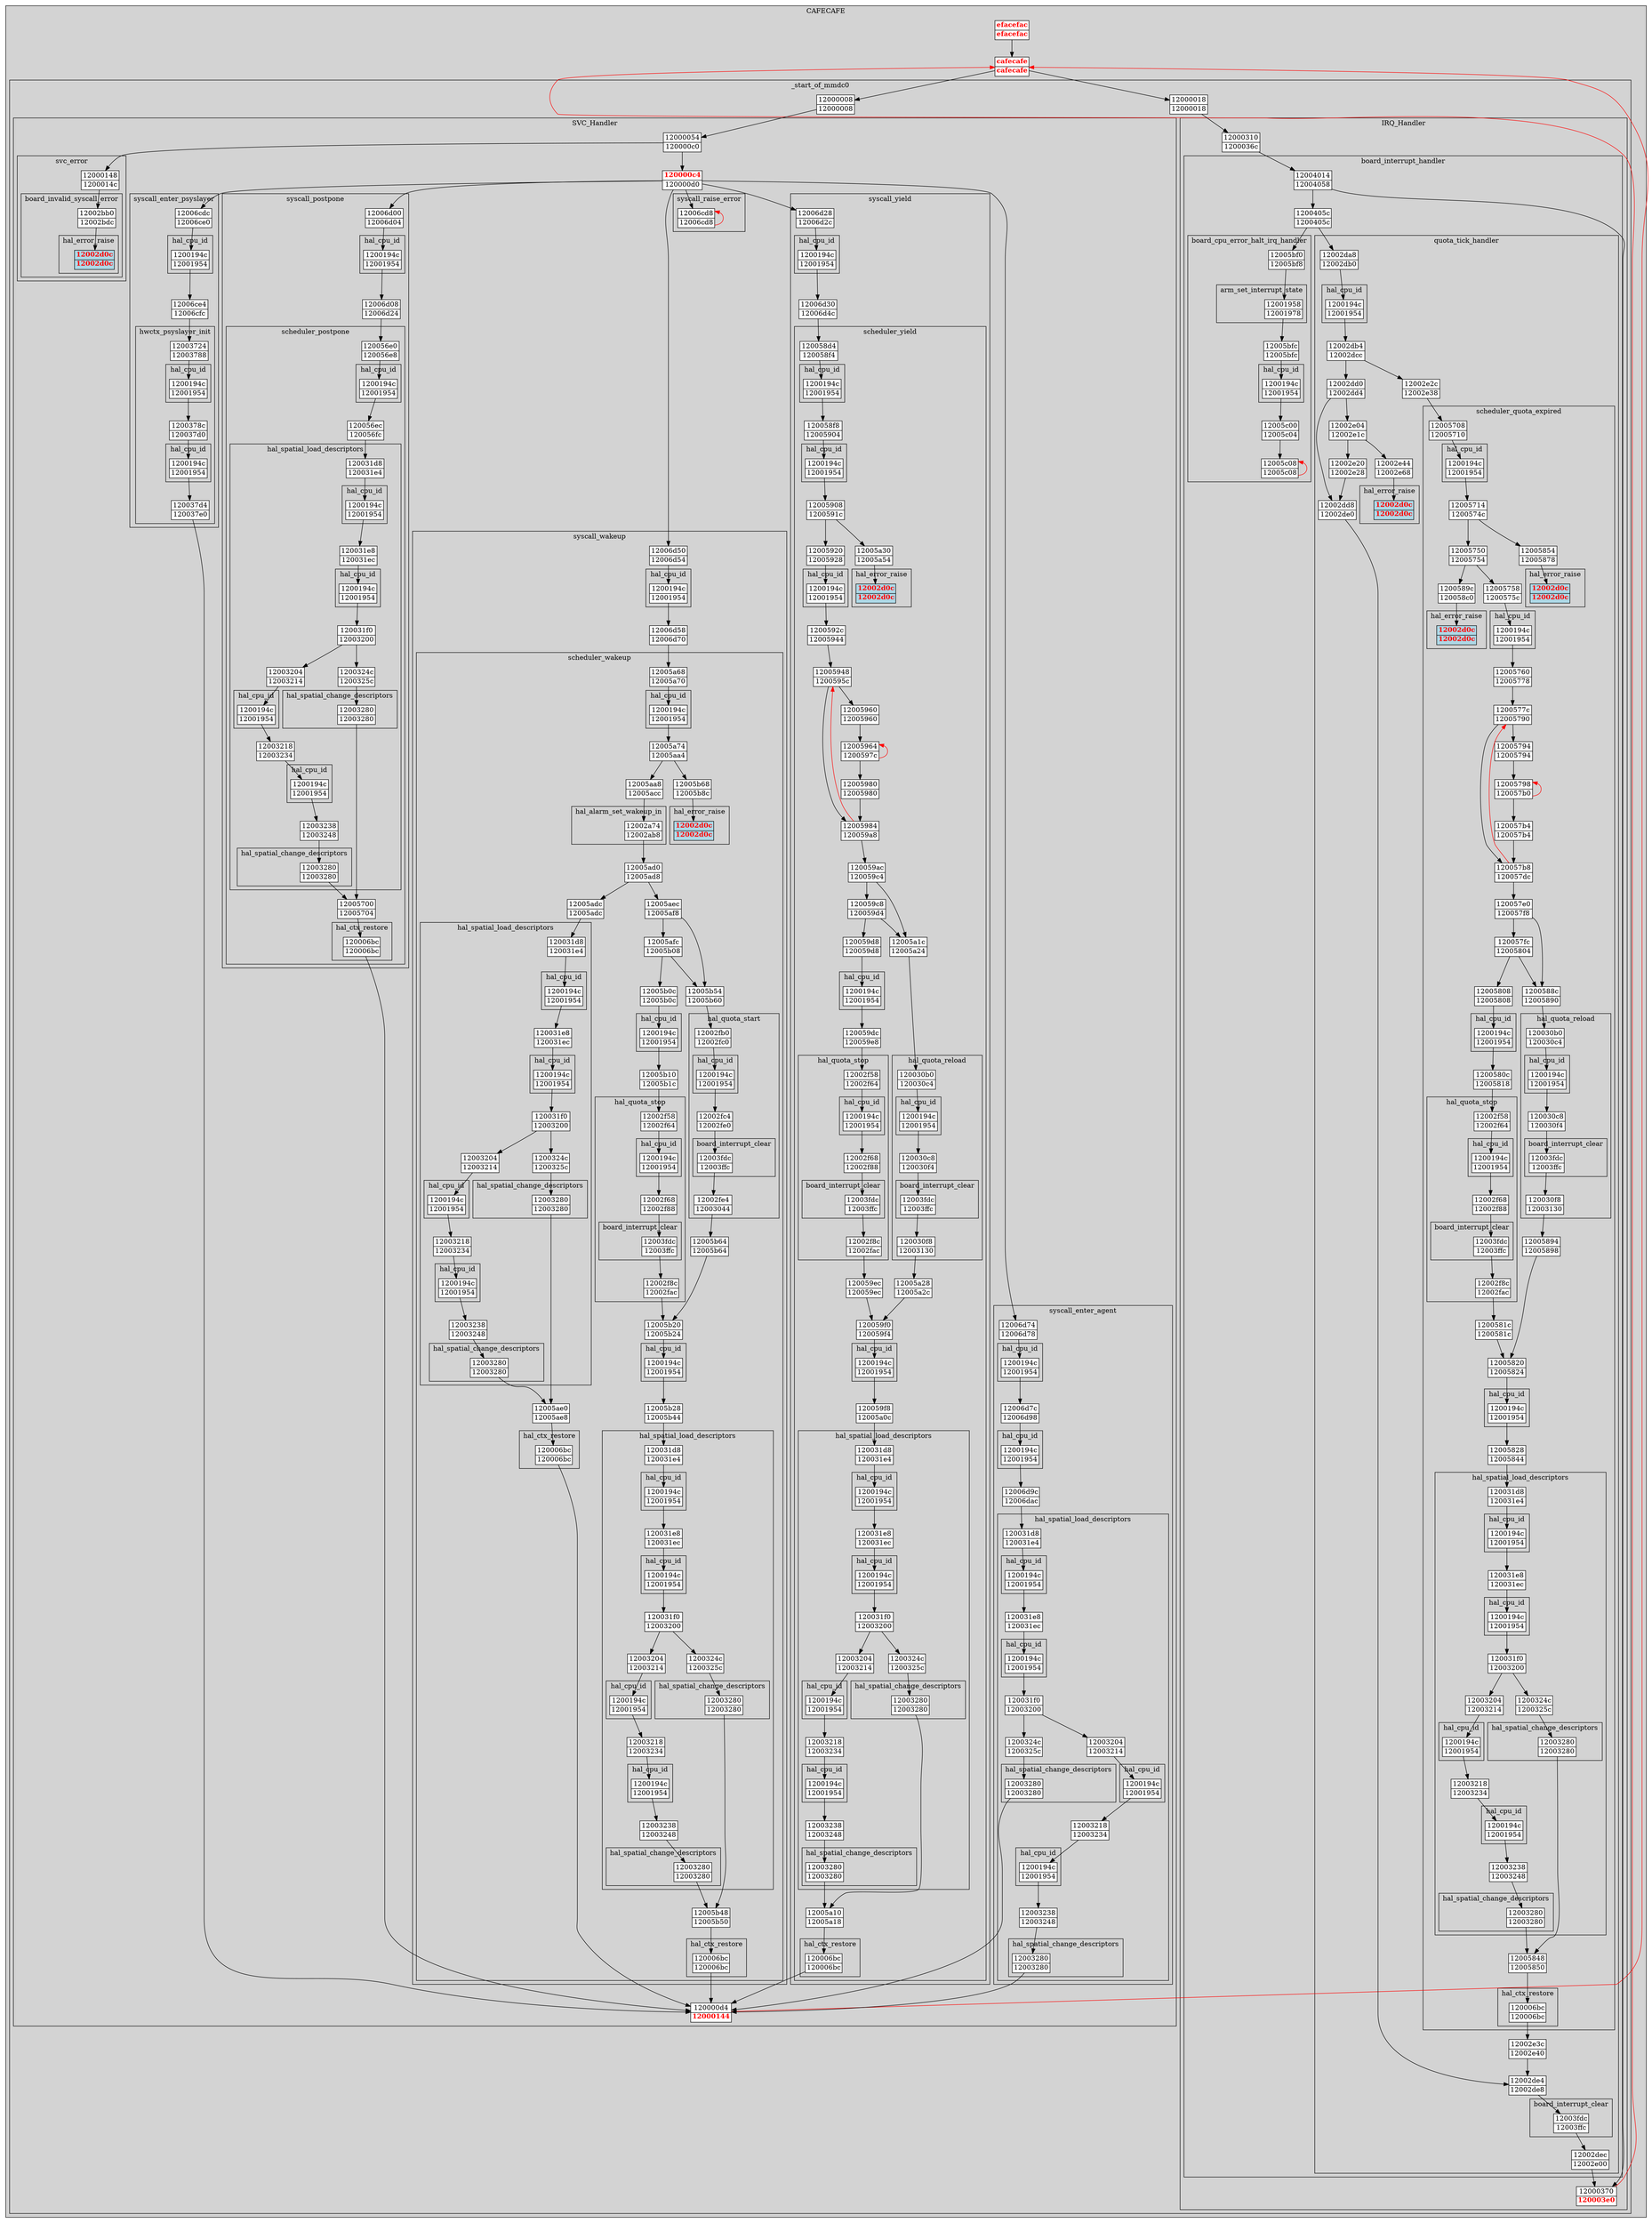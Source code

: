 digraph G {
node[fillcolor=white style="filled,solid" shape=none margin=0];
"12005c00_1200405c_1200036c_12000018_cafecafe" -> "12005c08_1200405c_1200036c_12000018_cafecafe";
"1200194c_12002f64_12005b1c_12006d70_120000d0_12000008_cafecafe" -> "12002f68_12005b1c_12006d70_120000d0_12000008_cafecafe";
"120031e8_12005844_12002e38_1200405c_1200036c_12000018_cafecafe" -> "1200194c_120031ec_12005844_12002e38_1200405c_1200036c_12000018_cafecafe";
"1200194c_12005928_12006d4c_120000d0_12000008_cafecafe" -> "1200592c_12006d4c_120000d0_12000008_cafecafe";
"120031e8_12005b44_12006d70_120000d0_12000008_cafecafe" -> "1200194c_120031ec_12005b44_12006d70_120000d0_12000008_cafecafe";
"12005b28_12006d70_120000d0_12000008_cafecafe" -> "120031d8_12005b44_12006d70_120000d0_12000008_cafecafe";
"12002e3c_1200405c_1200036c_12000018_cafecafe" -> "12002de4_1200405c_1200036c_12000018_cafecafe";
"1200194c_12005824_12002e38_1200405c_1200036c_12000018_cafecafe" -> "12005828_12002e38_1200405c_1200036c_12000018_cafecafe";
"12006d74_120000d0_12000008_cafecafe" -> "1200194c_12006d78_120000d0_12000008_cafecafe";
"12002f68_120059e8_12006d4c_120000d0_12000008_cafecafe" -> "12003fdc_12002f88_120059e8_12006d4c_120000d0_12000008_cafecafe";
"1200194c_12003234_120056fc_12006d24_120000d0_12000008_cafecafe" -> "12003238_120056fc_12006d24_120000d0_12000008_cafecafe";
"12005b54_12006d70_120000d0_12000008_cafecafe" -> "12002fb0_12005b60_12006d70_120000d0_12000008_cafecafe";
"1200194c_120031e4_12005b44_12006d70_120000d0_12000008_cafecafe" -> "120031e8_12005b44_12006d70_120000d0_12000008_cafecafe";
"1200194c_12006d04_120000d0_12000008_cafecafe" -> "12006d08_120000d0_12000008_cafecafe";
"12006cdc_120000d0_12000008_cafecafe" -> "1200194c_12006ce0_120000d0_12000008_cafecafe";
"12005964_12006d4c_120000d0_12000008_cafecafe" -> "12005964_12006d4c_120000d0_12000008_cafecafe" [dir=back color=red];
"12005964_12006d4c_120000d0_12000008_cafecafe" -> "12005980_12006d4c_120000d0_12000008_cafecafe";
"12003204_120056fc_12006d24_120000d0_12000008_cafecafe" -> "1200194c_12003214_120056fc_12006d24_120000d0_12000008_cafecafe";
"120031f0_12005adc_12006d70_120000d0_12000008_cafecafe" -> "12003204_12005adc_12006d70_120000d0_12000008_cafecafe";
"120031f0_12005adc_12006d70_120000d0_12000008_cafecafe" -> "1200324c_12005adc_12006d70_120000d0_12000008_cafecafe";
"12005980_12006d4c_120000d0_12000008_cafecafe" -> "12005984_12006d4c_120000d0_12000008_cafecafe";
"1200581c_12002e38_1200405c_1200036c_12000018_cafecafe" -> "12005820_12002e38_1200405c_1200036c_12000018_cafecafe";
"1200194c_12005710_12002e38_1200405c_1200036c_12000018_cafecafe" -> "12005714_12002e38_1200405c_1200036c_12000018_cafecafe";
"12005aa8_12006d70_120000d0_12000008_cafecafe" -> "12002a74_12005acc_12006d70_120000d0_12000008_cafecafe";
"120059f0_12006d4c_120000d0_12000008_cafecafe" -> "1200194c_120059f4_12006d4c_120000d0_12000008_cafecafe";
"1200324c_12005844_12002e38_1200405c_1200036c_12000018_cafecafe" -> "12003280_1200325c_12005844_12002e38_1200405c_1200036c_12000018_cafecafe";
"12003fdc_120030f4_12005890_12002e38_1200405c_1200036c_12000018_cafecafe" -> "120030f8_12005890_12002e38_1200405c_1200036c_12000018_cafecafe";
"12003238_12005a0c_12006d4c_120000d0_12000008_cafecafe" -> "12003280_12003248_12005a0c_12006d4c_120000d0_12000008_cafecafe";
"1200194c_120059d8_12006d4c_120000d0_12000008_cafecafe" -> "120059dc_12006d4c_120000d0_12000008_cafecafe";
"120031e8_120056fc_12006d24_120000d0_12000008_cafecafe" -> "1200194c_120031ec_120056fc_12006d24_120000d0_12000008_cafecafe";
"12002f58_12005818_12002e38_1200405c_1200036c_12000018_cafecafe" -> "1200194c_12002f64_12005818_12002e38_1200405c_1200036c_12000018_cafecafe";
"12003204_12006dac_120000d0_12000008_cafecafe" -> "1200194c_12003214_12006dac_120000d0_12000008_cafecafe";
"120031d8_12005b44_12006d70_120000d0_12000008_cafecafe" -> "1200194c_120031e4_12005b44_12006d70_120000d0_12000008_cafecafe";
"12003218_12005adc_12006d70_120000d0_12000008_cafecafe" -> "1200194c_12003234_12005adc_12006d70_120000d0_12000008_cafecafe";
"120056e0_12006d24_120000d0_12000008_cafecafe" -> "1200194c_120056e8_12006d24_120000d0_12000008_cafecafe";
"1200194c_120031ec_12005844_12002e38_1200405c_1200036c_12000018_cafecafe" -> "120031f0_12005844_12002e38_1200405c_1200036c_12000018_cafecafe";
"12002db4_1200405c_1200036c_12000018_cafecafe" -> "12002dd0_1200405c_1200036c_12000018_cafecafe";
"12002db4_1200405c_1200036c_12000018_cafecafe" -> "12002e2c_1200405c_1200036c_12000018_cafecafe";
"12005820_12002e38_1200405c_1200036c_12000018_cafecafe" -> "1200194c_12005824_12002e38_1200405c_1200036c_12000018_cafecafe";
"12002dec_1200405c_1200036c_12000018_cafecafe" -> "12000370_12000018_cafecafe";
"1200324c_12005adc_12006d70_120000d0_12000008_cafecafe" -> "12003280_1200325c_12005adc_12006d70_120000d0_12000008_cafecafe";
"120057fc_12002e38_1200405c_1200036c_12000018_cafecafe" -> "12005808_12002e38_1200405c_1200036c_12000018_cafecafe";
"120057fc_12002e38_1200405c_1200036c_12000018_cafecafe" -> "1200588c_12002e38_1200405c_1200036c_12000018_cafecafe";
"12002bb0_1200014c_120000c0_12000008_cafecafe" -> "12002d0c_12002bdc_1200014c_120000c0_12000008_cafecafe";
"120057e0_12002e38_1200405c_1200036c_12000018_cafecafe" -> "120057fc_12002e38_1200405c_1200036c_12000018_cafecafe";
"120057e0_12002e38_1200405c_1200036c_12000018_cafecafe" -> "1200588c_12002e38_1200405c_1200036c_12000018_cafecafe";
"12005b0c_12006d70_120000d0_12000008_cafecafe" -> "1200194c_12005b0c_12006d70_120000d0_12000008_cafecafe";
"12003238_12005adc_12006d70_120000d0_12000008_cafecafe" -> "12003280_12003248_12005adc_12006d70_120000d0_12000008_cafecafe";
"1200194c_120031ec_12005adc_12006d70_120000d0_12000008_cafecafe" -> "120031f0_12005adc_12006d70_120000d0_12000008_cafecafe";
"12005ae0_12006d70_120000d0_12000008_cafecafe" -> "120006bc_12005ae8_12006d70_120000d0_12000008_cafecafe";
"12005894_12002e38_1200405c_1200036c_12000018_cafecafe" -> "12005820_12002e38_1200405c_1200036c_12000018_cafecafe";
"1200194c_120031e4_12005a0c_12006d4c_120000d0_12000008_cafecafe" -> "120031e8_12005a0c_12006d4c_120000d0_12000008_cafecafe";
"12006d00_120000d0_12000008_cafecafe" -> "1200194c_12006d04_120000d0_12000008_cafecafe";
"12000018_cafecafe" -> "12000310_12000018_cafecafe";
"12003280_12003248_12005a0c_12006d4c_120000d0_12000008_cafecafe" -> "12005a10_12006d4c_120000d0_12000008_cafecafe";
"12000008_cafecafe" -> "12000054_12000008_cafecafe";
"12005c08_1200405c_1200036c_12000018_cafecafe" -> "12005c08_1200405c_1200036c_12000018_cafecafe" [dir=back color=red];
"1200194c_12005b24_12006d70_120000d0_12000008_cafecafe" -> "12005b28_12006d70_120000d0_12000008_cafecafe";
"12005760_12002e38_1200405c_1200036c_12000018_cafecafe" -> "1200577c_12002e38_1200405c_1200036c_12000018_cafecafe";
"120031f0_12005844_12002e38_1200405c_1200036c_12000018_cafecafe" -> "12003204_12005844_12002e38_1200405c_1200036c_12000018_cafecafe";
"120031f0_12005844_12002e38_1200405c_1200036c_12000018_cafecafe" -> "1200324c_12005844_12002e38_1200405c_1200036c_12000018_cafecafe";
"1200324c_12005b44_12006d70_120000d0_12000008_cafecafe" -> "12003280_1200325c_12005b44_12006d70_120000d0_12000008_cafecafe";
"12005b10_12006d70_120000d0_12000008_cafecafe" -> "12002f58_12005b1c_12006d70_120000d0_12000008_cafecafe";
"1200194c_12003234_12005adc_12006d70_120000d0_12000008_cafecafe" -> "12003238_12005adc_12006d70_120000d0_12000008_cafecafe";
"12003204_12005b44_12006d70_120000d0_12000008_cafecafe" -> "1200194c_12003214_12005b44_12006d70_120000d0_12000008_cafecafe";
"120030f8_12005890_12002e38_1200405c_1200036c_12000018_cafecafe" -> "12005894_12002e38_1200405c_1200036c_12000018_cafecafe";
"120031e8_12006dac_120000d0_12000008_cafecafe" -> "1200194c_120031ec_12006dac_120000d0_12000008_cafecafe";
"12003280_1200325c_12005b44_12006d70_120000d0_12000008_cafecafe" -> "12005b48_12006d70_120000d0_12000008_cafecafe";
"12005afc_12006d70_120000d0_12000008_cafecafe" -> "12005b0c_12006d70_120000d0_12000008_cafecafe";
"12005afc_12006d70_120000d0_12000008_cafecafe" -> "12005b54_12006d70_120000d0_12000008_cafecafe";
"1200194c_12003214_120056fc_12006d24_120000d0_12000008_cafecafe" -> "12003218_120056fc_12006d24_120000d0_12000008_cafecafe";
"1200194c_12005b0c_12006d70_120000d0_12000008_cafecafe" -> "12005b10_12006d70_120000d0_12000008_cafecafe";
"12000148_120000c0_12000008_cafecafe" -> "12002bb0_1200014c_120000c0_12000008_cafecafe";
"12003fdc_12002f88_12005818_12002e38_1200405c_1200036c_12000018_cafecafe" -> "12002f8c_12005818_12002e38_1200405c_1200036c_12000018_cafecafe";
"12002f68_12005818_12002e38_1200405c_1200036c_12000018_cafecafe" -> "12003fdc_12002f88_12005818_12002e38_1200405c_1200036c_12000018_cafecafe";
"12003280_12003248_12005b44_12006d70_120000d0_12000008_cafecafe" -> "12005b48_12006d70_120000d0_12000008_cafecafe";
"1200194c_12003234_12005a0c_12006d4c_120000d0_12000008_cafecafe" -> "12003238_12005a0c_12006d4c_120000d0_12000008_cafecafe";
"12005984_12006d4c_120000d0_12000008_cafecafe" -> "12005948_12006d4c_120000d0_12000008_cafecafe" [color=red constraint=false];
"12005984_12006d4c_120000d0_12000008_cafecafe" -> "120059ac_12006d4c_120000d0_12000008_cafecafe";
"1200194c_120037d0_12006cfc_120000d0_12000008_cafecafe" -> "120037d4_12006cfc_120000d0_12000008_cafecafe";
"12000370_12000018_cafecafe" -> "cafecafe" [color=red constraint=false];
"12002f58_12005b1c_12006d70_120000d0_12000008_cafecafe" -> "1200194c_12002f64_12005b1c_12006d70_120000d0_12000008_cafecafe";
"12005714_12002e38_1200405c_1200036c_12000018_cafecafe" -> "12005750_12002e38_1200405c_1200036c_12000018_cafecafe";
"12005714_12002e38_1200405c_1200036c_12000018_cafecafe" -> "12005854_12002e38_1200405c_1200036c_12000018_cafecafe";
"1200194c_12003234_12005b44_12006d70_120000d0_12000008_cafecafe" -> "12003238_12005b44_12006d70_120000d0_12000008_cafecafe";
"120031d8_120056fc_12006d24_120000d0_12000008_cafecafe" -> "1200194c_120031e4_120056fc_12006d24_120000d0_12000008_cafecafe";
"120030c8_12005890_12002e38_1200405c_1200036c_12000018_cafecafe" -> "12003fdc_120030f4_12005890_12002e38_1200405c_1200036c_12000018_cafecafe";
"12006d50_120000d0_12000008_cafecafe" -> "1200194c_12006d54_120000d0_12000008_cafecafe";
"12001958_12005bf8_1200405c_1200036c_12000018_cafecafe" -> "12005bfc_1200405c_1200036c_12000018_cafecafe";
"12005708_12002e38_1200405c_1200036c_12000018_cafecafe" -> "1200194c_12005710_12002e38_1200405c_1200036c_12000018_cafecafe";
"12003280_12003248_12005844_12002e38_1200405c_1200036c_12000018_cafecafe" -> "12005848_12002e38_1200405c_1200036c_12000018_cafecafe";
"120031f0_12005b44_12006d70_120000d0_12000008_cafecafe" -> "12003204_12005b44_12006d70_120000d0_12000008_cafecafe";
"120031f0_12005b44_12006d70_120000d0_12000008_cafecafe" -> "1200324c_12005b44_12006d70_120000d0_12000008_cafecafe";
"12005b68_12006d70_120000d0_12000008_cafecafe" -> "12002d0c_12005b8c_12006d70_120000d0_12000008_cafecafe";
"120058d4_12006d4c_120000d0_12000008_cafecafe" -> "1200194c_120058f4_12006d4c_120000d0_12000008_cafecafe";
"120037d4_12006cfc_120000d0_12000008_cafecafe" -> "120000d4_12000008_cafecafe";
"12003280_1200325c_12006dac_120000d0_12000008_cafecafe" -> "120000d4_12000008_cafecafe";
"1200194c_12003234_12006dac_120000d0_12000008_cafecafe" -> "12003238_12006dac_120000d0_12000008_cafecafe";
"120006bc_12005a18_12006d4c_120000d0_12000008_cafecafe" -> "120000d4_12000008_cafecafe";
"12006d30_120000d0_12000008_cafecafe" -> "120058d4_12006d4c_120000d0_12000008_cafecafe";
"120000c4_12000008_cafecafe" -> "12006cd8_120000d0_12000008_cafecafe";
"120000c4_12000008_cafecafe" -> "12006cdc_120000d0_12000008_cafecafe";
"120000c4_12000008_cafecafe" -> "12006d00_120000d0_12000008_cafecafe";
"120000c4_12000008_cafecafe" -> "12006d28_120000d0_12000008_cafecafe";
"120000c4_12000008_cafecafe" -> "12006d50_120000d0_12000008_cafecafe";
"120000c4_12000008_cafecafe" -> "12006d74_120000d0_12000008_cafecafe";
"12003218_120056fc_12006d24_120000d0_12000008_cafecafe" -> "1200194c_12003234_120056fc_12006d24_120000d0_12000008_cafecafe";
"1200194c_12003788_12006cfc_120000d0_12000008_cafecafe" -> "1200378c_12006cfc_120000d0_12000008_cafecafe";
"12005bfc_1200405c_1200036c_12000018_cafecafe" -> "1200194c_12005bfc_1200405c_1200036c_12000018_cafecafe";
"1200194c_12003214_12005adc_12006d70_120000d0_12000008_cafecafe" -> "12003218_12005adc_12006d70_120000d0_12000008_cafecafe";
"1200592c_12006d4c_120000d0_12000008_cafecafe" -> "12005948_12006d4c_120000d0_12000008_cafecafe";
"1200588c_12002e38_1200405c_1200036c_12000018_cafecafe" -> "120030b0_12005890_12002e38_1200405c_1200036c_12000018_cafecafe";
"1200194c_1200575c_12002e38_1200405c_1200036c_12000018_cafecafe" -> "12005760_12002e38_1200405c_1200036c_12000018_cafecafe";
"12002fb0_12005b60_12006d70_120000d0_12000008_cafecafe" -> "1200194c_12002fc0_12005b60_12006d70_120000d0_12000008_cafecafe";
"12005a10_12006d4c_120000d0_12000008_cafecafe" -> "120006bc_12005a18_12006d4c_120000d0_12000008_cafecafe";
"1200194c_12005904_12006d4c_120000d0_12000008_cafecafe" -> "12005908_12006d4c_120000d0_12000008_cafecafe";
"1200194c_12003234_12005844_12002e38_1200405c_1200036c_12000018_cafecafe" -> "12003238_12005844_12002e38_1200405c_1200036c_12000018_cafecafe";
"12005948_12006d4c_120000d0_12000008_cafecafe" -> "12005960_12006d4c_120000d0_12000008_cafecafe";
"12005948_12006d4c_120000d0_12000008_cafecafe" -> "12005984_12006d4c_120000d0_12000008_cafecafe";
"12003280_12003248_120056fc_12006d24_120000d0_12000008_cafecafe" -> "12005700_12006d24_120000d0_12000008_cafecafe";
"12003238_120056fc_12006d24_120000d0_12000008_cafecafe" -> "12003280_12003248_120056fc_12006d24_120000d0_12000008_cafecafe";
"12005750_12002e38_1200405c_1200036c_12000018_cafecafe" -> "12005758_12002e38_1200405c_1200036c_12000018_cafecafe";
"12005750_12002e38_1200405c_1200036c_12000018_cafecafe" -> "1200589c_12002e38_1200405c_1200036c_12000018_cafecafe";
"120031d8_12005844_12002e38_1200405c_1200036c_12000018_cafecafe" -> "1200194c_120031e4_12005844_12002e38_1200405c_1200036c_12000018_cafecafe";
"120006bc_12005850_12002e38_1200405c_1200036c_12000018_cafecafe" -> "12002e3c_1200405c_1200036c_12000018_cafecafe";
"12002fe4_12005b60_12006d70_120000d0_12000008_cafecafe" -> "12005b64_12006d70_120000d0_12000008_cafecafe";
"12003fdc_12002fe0_12005b60_12006d70_120000d0_12000008_cafecafe" -> "12002fe4_12005b60_12006d70_120000d0_12000008_cafecafe";
"1200194c_12002f64_120059e8_12006d4c_120000d0_12000008_cafecafe" -> "12002f68_120059e8_12006d4c_120000d0_12000008_cafecafe";
"12003218_12005844_12002e38_1200405c_1200036c_12000018_cafecafe" -> "1200194c_12003234_12005844_12002e38_1200405c_1200036c_12000018_cafecafe";
"1200194c_12006d98_120000d0_12000008_cafecafe" -> "12006d9c_120000d0_12000008_cafecafe";
"120057b8_12002e38_1200405c_1200036c_12000018_cafecafe" -> "1200577c_12002e38_1200405c_1200036c_12000018_cafecafe" [color=red constraint=false];
"120057b8_12002e38_1200405c_1200036c_12000018_cafecafe" -> "120057e0_12002e38_1200405c_1200036c_12000018_cafecafe";
"1200194c_120031ec_12006dac_120000d0_12000008_cafecafe" -> "120031f0_12006dac_120000d0_12000008_cafecafe";
"12005b64_12006d70_120000d0_12000008_cafecafe" -> "12005b20_12006d70_120000d0_12000008_cafecafe";
"1200194c_12006d54_120000d0_12000008_cafecafe" -> "12006d58_120000d0_12000008_cafecafe";
"1200194c_120031e4_120056fc_12006d24_120000d0_12000008_cafecafe" -> "120031e8_120056fc_12006d24_120000d0_12000008_cafecafe";
"12005808_12002e38_1200405c_1200036c_12000018_cafecafe" -> "1200194c_12005808_12002e38_1200405c_1200036c_12000018_cafecafe";
"12005848_12002e38_1200405c_1200036c_12000018_cafecafe" -> "120006bc_12005850_12002e38_1200405c_1200036c_12000018_cafecafe";
"1200194c_12006d78_120000d0_12000008_cafecafe" -> "12006d7c_120000d0_12000008_cafecafe";
"12003280_12003248_12005adc_12006d70_120000d0_12000008_cafecafe" -> "12005ae0_12006d70_120000d0_12000008_cafecafe";
"12003204_12005adc_12006d70_120000d0_12000008_cafecafe" -> "1200194c_12003214_12005adc_12006d70_120000d0_12000008_cafecafe";
"1200194c_120030c4_12005a24_12006d4c_120000d0_12000008_cafecafe" -> "120030c8_12005a24_12006d4c_120000d0_12000008_cafecafe";
"cafecafe" -> "12000008_cafecafe";
"cafecafe" -> "12000018_cafecafe";
"12003238_12005844_12002e38_1200405c_1200036c_12000018_cafecafe" -> "12003280_12003248_12005844_12002e38_1200405c_1200036c_12000018_cafecafe";
"12002de4_1200405c_1200036c_12000018_cafecafe" -> "12003fdc_12002de8_1200405c_1200036c_12000018_cafecafe";
"12004014_1200036c_12000018_cafecafe" -> "12000370_12000018_cafecafe";
"12004014_1200036c_12000018_cafecafe" -> "1200405c_1200036c_12000018_cafecafe";
"12006d58_120000d0_12000008_cafecafe" -> "12005a68_12006d70_120000d0_12000008_cafecafe";
"12003724_12006cfc_120000d0_12000008_cafecafe" -> "1200194c_12003788_12006cfc_120000d0_12000008_cafecafe";
"12003204_12005844_12002e38_1200405c_1200036c_12000018_cafecafe" -> "1200194c_12003214_12005844_12002e38_1200405c_1200036c_12000018_cafecafe";
"12005aec_12006d70_120000d0_12000008_cafecafe" -> "12005afc_12006d70_120000d0_12000008_cafecafe";
"12005aec_12006d70_120000d0_12000008_cafecafe" -> "12005b54_12006d70_120000d0_12000008_cafecafe";
"120030b0_12005890_12002e38_1200405c_1200036c_12000018_cafecafe" -> "1200194c_120030c4_12005890_12002e38_1200405c_1200036c_12000018_cafecafe";
"12005adc_12006d70_120000d0_12000008_cafecafe" -> "120031d8_12005adc_12006d70_120000d0_12000008_cafecafe";
"12005a28_12006d4c_120000d0_12000008_cafecafe" -> "120059f0_12006d4c_120000d0_12000008_cafecafe";
"1200194c_12005bfc_1200405c_1200036c_12000018_cafecafe" -> "12005c00_1200405c_1200036c_12000018_cafecafe";
"1200194c_120031e4_12005844_12002e38_1200405c_1200036c_12000018_cafecafe" -> "120031e8_12005844_12002e38_1200405c_1200036c_12000018_cafecafe";
"1200194c_12003214_12005844_12002e38_1200405c_1200036c_12000018_cafecafe" -> "12003218_12005844_12002e38_1200405c_1200036c_12000018_cafecafe";
"12005908_12006d4c_120000d0_12000008_cafecafe" -> "12005920_12006d4c_120000d0_12000008_cafecafe";
"12005908_12006d4c_120000d0_12000008_cafecafe" -> "12005a30_12006d4c_120000d0_12000008_cafecafe";
"12006ce4_120000d0_12000008_cafecafe" -> "12003724_12006cfc_120000d0_12000008_cafecafe";
"12005758_12002e38_1200405c_1200036c_12000018_cafecafe" -> "1200194c_1200575c_12002e38_1200405c_1200036c_12000018_cafecafe";
"1200194c_120031ec_12005b44_12006d70_120000d0_12000008_cafecafe" -> "120031f0_12005b44_12006d70_120000d0_12000008_cafecafe";
"120030c8_12005a24_12006d4c_120000d0_12000008_cafecafe" -> "12003fdc_120030f4_12005a24_12006d4c_120000d0_12000008_cafecafe";
"12005854_12002e38_1200405c_1200036c_12000018_cafecafe" -> "12002d0c_12005878_12002e38_1200405c_1200036c_12000018_cafecafe";
"120059ec_12006d4c_120000d0_12000008_cafecafe" -> "120059f0_12006d4c_120000d0_12000008_cafecafe";
"1200194c_12005808_12002e38_1200405c_1200036c_12000018_cafecafe" -> "1200580c_12002e38_1200405c_1200036c_12000018_cafecafe";
"120057b4_12002e38_1200405c_1200036c_12000018_cafecafe" -> "120057b8_12002e38_1200405c_1200036c_12000018_cafecafe";
"1200194c_12003214_12005b44_12006d70_120000d0_12000008_cafecafe" -> "12003218_12005b44_12006d70_120000d0_12000008_cafecafe";
"12002e04_1200405c_1200036c_12000018_cafecafe" -> "12002e20_1200405c_1200036c_12000018_cafecafe";
"12002e04_1200405c_1200036c_12000018_cafecafe" -> "12002e44_1200405c_1200036c_12000018_cafecafe";
"1200194c_12003214_12006dac_120000d0_12000008_cafecafe" -> "12003218_12006dac_120000d0_12000008_cafecafe";
"120058f8_12006d4c_120000d0_12000008_cafecafe" -> "1200194c_12005904_12006d4c_120000d0_12000008_cafecafe";
"12005828_12002e38_1200405c_1200036c_12000018_cafecafe" -> "120031d8_12005844_12002e38_1200405c_1200036c_12000018_cafecafe";
"12005a68_12006d70_120000d0_12000008_cafecafe" -> "1200194c_12005a70_12006d70_120000d0_12000008_cafecafe";
"1200324c_120056fc_12006d24_120000d0_12000008_cafecafe" -> "12003280_1200325c_120056fc_12006d24_120000d0_12000008_cafecafe";
"1200194c_12006ce0_120000d0_12000008_cafecafe" -> "12006ce4_120000d0_12000008_cafecafe";
"120006bc_12005b50_12006d70_120000d0_12000008_cafecafe" -> "120000d4_12000008_cafecafe";
"120030f8_12005a24_12006d4c_120000d0_12000008_cafecafe" -> "12005a28_12006d4c_120000d0_12000008_cafecafe";
"120031e8_12005a0c_12006d4c_120000d0_12000008_cafecafe" -> "1200194c_120031ec_12005a0c_12006d4c_120000d0_12000008_cafecafe";
"1200194c_120030c4_12005890_12002e38_1200405c_1200036c_12000018_cafecafe" -> "120030c8_12005890_12002e38_1200405c_1200036c_12000018_cafecafe";
"12006d7c_120000d0_12000008_cafecafe" -> "1200194c_12006d98_120000d0_12000008_cafecafe";
"1200194c_12005a70_12006d70_120000d0_12000008_cafecafe" -> "12005a74_12006d70_120000d0_12000008_cafecafe";
"12003238_12005b44_12006d70_120000d0_12000008_cafecafe" -> "12003280_12003248_12005b44_12006d70_120000d0_12000008_cafecafe";
"120031d8_12005adc_12006d70_120000d0_12000008_cafecafe" -> "1200194c_120031e4_12005adc_12006d70_120000d0_12000008_cafecafe";
"120031f0_120056fc_12006d24_120000d0_12000008_cafecafe" -> "12003204_120056fc_12006d24_120000d0_12000008_cafecafe";
"120031f0_120056fc_12006d24_120000d0_12000008_cafecafe" -> "1200324c_120056fc_12006d24_120000d0_12000008_cafecafe";
"12005bf0_1200405c_1200036c_12000018_cafecafe" -> "12001958_12005bf8_1200405c_1200036c_12000018_cafecafe";
"12002dd0_1200405c_1200036c_12000018_cafecafe" -> "12002dd8_1200405c_1200036c_12000018_cafecafe";
"12002dd0_1200405c_1200036c_12000018_cafecafe" -> "12002e04_1200405c_1200036c_12000018_cafecafe";
"12003fdc_12002de8_1200405c_1200036c_12000018_cafecafe" -> "12002dec_1200405c_1200036c_12000018_cafecafe";
"12003fdc_120030f4_12005a24_12006d4c_120000d0_12000008_cafecafe" -> "120030f8_12005a24_12006d4c_120000d0_12000008_cafecafe";
"1200194c_12002db0_1200405c_1200036c_12000018_cafecafe" -> "12002db4_1200405c_1200036c_12000018_cafecafe";
"12006d9c_120000d0_12000008_cafecafe" -> "120031d8_12006dac_120000d0_12000008_cafecafe";
"12003204_12005a0c_12006d4c_120000d0_12000008_cafecafe" -> "1200194c_12003214_12005a0c_12006d4c_120000d0_12000008_cafecafe";
"120059ac_12006d4c_120000d0_12000008_cafecafe" -> "120059c8_12006d4c_120000d0_12000008_cafecafe";
"120059ac_12006d4c_120000d0_12000008_cafecafe" -> "12005a1c_12006d4c_120000d0_12000008_cafecafe";
"1200194c_12006d2c_120000d0_12000008_cafecafe" -> "12006d30_120000d0_12000008_cafecafe";
"12003280_1200325c_12005844_12002e38_1200405c_1200036c_12000018_cafecafe" -> "12005848_12002e38_1200405c_1200036c_12000018_cafecafe";
"12000310_12000018_cafecafe" -> "12004014_1200036c_12000018_cafecafe";
"120031f0_12006dac_120000d0_12000008_cafecafe" -> "12003204_12006dac_120000d0_12000008_cafecafe";
"120031f0_12006dac_120000d0_12000008_cafecafe" -> "1200324c_12006dac_120000d0_12000008_cafecafe";
"12002a74_12005acc_12006d70_120000d0_12000008_cafecafe" -> "12005ad0_12006d70_120000d0_12000008_cafecafe";
"12006cd8_120000d0_12000008_cafecafe" -> "12006cd8_120000d0_12000008_cafecafe" [dir=back color=red];
"1200577c_12002e38_1200405c_1200036c_12000018_cafecafe" -> "12005794_12002e38_1200405c_1200036c_12000018_cafecafe";
"1200577c_12002e38_1200405c_1200036c_12000018_cafecafe" -> "120057b8_12002e38_1200405c_1200036c_12000018_cafecafe";
"12005798_12002e38_1200405c_1200036c_12000018_cafecafe" -> "12005798_12002e38_1200405c_1200036c_12000018_cafecafe" [dir=back color=red];
"12005798_12002e38_1200405c_1200036c_12000018_cafecafe" -> "120057b4_12002e38_1200405c_1200036c_12000018_cafecafe";
"12003218_12005a0c_12006d4c_120000d0_12000008_cafecafe" -> "1200194c_12003234_12005a0c_12006d4c_120000d0_12000008_cafecafe";
"12005a1c_12006d4c_120000d0_12000008_cafecafe" -> "120030b0_12005a24_12006d4c_120000d0_12000008_cafecafe";
"12002f68_12005b1c_12006d70_120000d0_12000008_cafecafe" -> "12003fdc_12002f88_12005b1c_12006d70_120000d0_12000008_cafecafe";
"12003218_12005b44_12006d70_120000d0_12000008_cafecafe" -> "1200194c_12003234_12005b44_12006d70_120000d0_12000008_cafecafe";
"120056ec_12006d24_120000d0_12000008_cafecafe" -> "120031d8_120056fc_12006d24_120000d0_12000008_cafecafe";
"12002f8c_12005818_12002e38_1200405c_1200036c_12000018_cafecafe" -> "1200581c_12002e38_1200405c_1200036c_12000018_cafecafe";
"1200194c_120031e4_12006dac_120000d0_12000008_cafecafe" -> "120031e8_12006dac_120000d0_12000008_cafecafe";
"12005a74_12006d70_120000d0_12000008_cafecafe" -> "12005aa8_12006d70_120000d0_12000008_cafecafe";
"12005a74_12006d70_120000d0_12000008_cafecafe" -> "12005b68_12006d70_120000d0_12000008_cafecafe";
"120059f8_12006d4c_120000d0_12000008_cafecafe" -> "120031d8_12005a0c_12006d4c_120000d0_12000008_cafecafe";
"1200194c_120058f4_12006d4c_120000d0_12000008_cafecafe" -> "120058f8_12006d4c_120000d0_12000008_cafecafe";
"120006bc_12005704_12006d24_120000d0_12000008_cafecafe" -> "120000d4_12000008_cafecafe";
"1200194c_120056e8_12006d24_120000d0_12000008_cafecafe" -> "120056ec_12006d24_120000d0_12000008_cafecafe";
"1200194c_12003214_12005a0c_12006d4c_120000d0_12000008_cafecafe" -> "12003218_12005a0c_12006d4c_120000d0_12000008_cafecafe";
"120031f0_12005a0c_12006d4c_120000d0_12000008_cafecafe" -> "12003204_12005a0c_12006d4c_120000d0_12000008_cafecafe";
"120031f0_12005a0c_12006d4c_120000d0_12000008_cafecafe" -> "1200324c_12005a0c_12006d4c_120000d0_12000008_cafecafe";
"120031d8_12006dac_120000d0_12000008_cafecafe" -> "1200194c_120031e4_12006dac_120000d0_12000008_cafecafe";
"12005b20_12006d70_120000d0_12000008_cafecafe" -> "1200194c_12005b24_12006d70_120000d0_12000008_cafecafe";
"12006d08_120000d0_12000008_cafecafe" -> "120056e0_12006d24_120000d0_12000008_cafecafe";
"12002f8c_12005b1c_12006d70_120000d0_12000008_cafecafe" -> "12005b20_12006d70_120000d0_12000008_cafecafe";
"12003238_12006dac_120000d0_12000008_cafecafe" -> "12003280_12003248_12006dac_120000d0_12000008_cafecafe";
"12005700_12006d24_120000d0_12000008_cafecafe" -> "120006bc_12005704_12006d24_120000d0_12000008_cafecafe";
"1200194c_120031e4_12005adc_12006d70_120000d0_12000008_cafecafe" -> "120031e8_12005adc_12006d70_120000d0_12000008_cafecafe";
"1200194c_12002f64_12005818_12002e38_1200405c_1200036c_12000018_cafecafe" -> "12002f68_12005818_12002e38_1200405c_1200036c_12000018_cafecafe";
"12003280_12003248_12006dac_120000d0_12000008_cafecafe" -> "120000d4_12000008_cafecafe";
"12005920_12006d4c_120000d0_12000008_cafecafe" -> "1200194c_12005928_12006d4c_120000d0_12000008_cafecafe";
"12005794_12002e38_1200405c_1200036c_12000018_cafecafe" -> "12005798_12002e38_1200405c_1200036c_12000018_cafecafe";
"120006bc_12005ae8_12006d70_120000d0_12000008_cafecafe" -> "120000d4_12000008_cafecafe";
"12002e44_1200405c_1200036c_12000018_cafecafe" -> "12002d0c_12002e68_1200405c_1200036c_12000018_cafecafe";
"12002e20_1200405c_1200036c_12000018_cafecafe" -> "12002dd8_1200405c_1200036c_12000018_cafecafe";
"1200324c_12005a0c_12006d4c_120000d0_12000008_cafecafe" -> "12003280_1200325c_12005a0c_12006d4c_120000d0_12000008_cafecafe";
"12003fdc_12002f88_12005b1c_12006d70_120000d0_12000008_cafecafe" -> "12002f8c_12005b1c_12006d70_120000d0_12000008_cafecafe";
"120059dc_12006d4c_120000d0_12000008_cafecafe" -> "12002f58_120059e8_12006d4c_120000d0_12000008_cafecafe";
"1200378c_12006cfc_120000d0_12000008_cafecafe" -> "1200194c_120037d0_12006cfc_120000d0_12000008_cafecafe";
"12003fdc_12002f88_120059e8_12006d4c_120000d0_12000008_cafecafe" -> "12002f8c_120059e8_12006d4c_120000d0_12000008_cafecafe";
"12005960_12006d4c_120000d0_12000008_cafecafe" -> "12005964_12006d4c_120000d0_12000008_cafecafe";
"1200589c_12002e38_1200405c_1200036c_12000018_cafecafe" -> "12002d0c_120058c0_12002e38_1200405c_1200036c_12000018_cafecafe";
"120059c8_12006d4c_120000d0_12000008_cafecafe" -> "120059d8_12006d4c_120000d0_12000008_cafecafe";
"120059c8_12006d4c_120000d0_12000008_cafecafe" -> "12005a1c_12006d4c_120000d0_12000008_cafecafe";
"1200194c_120059f4_12006d4c_120000d0_12000008_cafecafe" -> "120059f8_12006d4c_120000d0_12000008_cafecafe";
"12003218_12006dac_120000d0_12000008_cafecafe" -> "1200194c_12003234_12006dac_120000d0_12000008_cafecafe";
"12005ad0_12006d70_120000d0_12000008_cafecafe" -> "12005adc_12006d70_120000d0_12000008_cafecafe";
"12005ad0_12006d70_120000d0_12000008_cafecafe" -> "12005aec_12006d70_120000d0_12000008_cafecafe";
"12005a30_12006d4c_120000d0_12000008_cafecafe" -> "12002d0c_12005a54_12006d4c_120000d0_12000008_cafecafe";
"efacefac" -> "cafecafe";
"12003280_1200325c_12005a0c_12006d4c_120000d0_12000008_cafecafe" -> "12005a10_12006d4c_120000d0_12000008_cafecafe";
"12006d28_120000d0_12000008_cafecafe" -> "1200194c_12006d2c_120000d0_12000008_cafecafe";
"1200405c_1200036c_12000018_cafecafe" -> "12002da8_1200405c_1200036c_12000018_cafecafe";
"1200405c_1200036c_12000018_cafecafe" -> "12005bf0_1200405c_1200036c_12000018_cafecafe";
"1200580c_12002e38_1200405c_1200036c_12000018_cafecafe" -> "12002f58_12005818_12002e38_1200405c_1200036c_12000018_cafecafe";
"12002e2c_1200405c_1200036c_12000018_cafecafe" -> "12005708_12002e38_1200405c_1200036c_12000018_cafecafe";
"1200324c_12006dac_120000d0_12000008_cafecafe" -> "12003280_1200325c_12006dac_120000d0_12000008_cafecafe";
"12002f58_120059e8_12006d4c_120000d0_12000008_cafecafe" -> "1200194c_12002f64_120059e8_12006d4c_120000d0_12000008_cafecafe";
"120059d8_12006d4c_120000d0_12000008_cafecafe" -> "1200194c_120059d8_12006d4c_120000d0_12000008_cafecafe";
"120000d4_12000008_cafecafe" -> "cafecafe" [color=red constraint=false];
"12002da8_1200405c_1200036c_12000018_cafecafe" -> "1200194c_12002db0_1200405c_1200036c_12000018_cafecafe";
"12005b48_12006d70_120000d0_12000008_cafecafe" -> "120006bc_12005b50_12006d70_120000d0_12000008_cafecafe";
"120030b0_12005a24_12006d4c_120000d0_12000008_cafecafe" -> "1200194c_120030c4_12005a24_12006d4c_120000d0_12000008_cafecafe";
"120031d8_12005a0c_12006d4c_120000d0_12000008_cafecafe" -> "1200194c_120031e4_12005a0c_12006d4c_120000d0_12000008_cafecafe";
"12002f8c_120059e8_12006d4c_120000d0_12000008_cafecafe" -> "120059ec_12006d4c_120000d0_12000008_cafecafe";
"12000054_12000008_cafecafe" -> "120000c4_12000008_cafecafe";
"12000054_12000008_cafecafe" -> "12000148_120000c0_12000008_cafecafe";
"12002fc4_12005b60_12006d70_120000d0_12000008_cafecafe" -> "12003fdc_12002fe0_12005b60_12006d70_120000d0_12000008_cafecafe";
"1200194c_12002fc0_12005b60_12006d70_120000d0_12000008_cafecafe" -> "12002fc4_12005b60_12006d70_120000d0_12000008_cafecafe";
"120031e8_12005adc_12006d70_120000d0_12000008_cafecafe" -> "1200194c_120031ec_12005adc_12006d70_120000d0_12000008_cafecafe";
"12003280_1200325c_120056fc_12006d24_120000d0_12000008_cafecafe" -> "12005700_12006d24_120000d0_12000008_cafecafe";
"1200194c_120031ec_120056fc_12006d24_120000d0_12000008_cafecafe" -> "120031f0_120056fc_12006d24_120000d0_12000008_cafecafe";
"12002dd8_1200405c_1200036c_12000018_cafecafe" -> "12002de4_1200405c_1200036c_12000018_cafecafe";
"12003280_1200325c_12005adc_12006d70_120000d0_12000008_cafecafe" -> "12005ae0_12006d70_120000d0_12000008_cafecafe";
"1200194c_120031ec_12005a0c_12006d4c_120000d0_12000008_cafecafe" -> "120031f0_12005a0c_12006d4c_120000d0_12000008_cafecafe";
subgraph cluster_CAFECAFE {
  style="filled,solid";
  color=black;
  fillcolor=lightgrey;
  label="CAFECAFE";"cafecafe" [label=<<TABLE BORDER="1" CELLBORDER="0" CELLSPACING="0"><TR><TD><FONT COLOR="red"><B>cafecafe</B></FONT></TD></TR><HR/><TR><TD><FONT COLOR="red"><B>cafecafe</B></FONT></TD></TR></TABLE>>];
  "efacefac" [label=<<TABLE BORDER="1" CELLBORDER="0" CELLSPACING="0"><TR><TD><FONT COLOR="red"><B>efacefac</B></FONT></TD></TR><HR/><TR><TD><FONT COLOR="red"><B>efacefac</B></FONT></TD></TR></TABLE>>];
  subgraph cluster__start_of_mmdc0_cafecafe {
    style="filled,solid";
    color=black;
    fillcolor=lightgrey;
    label="_start_of_mmdc0";"12000018_cafecafe" [label=<<TABLE BORDER="1" CELLBORDER="0" CELLSPACING="0"><TR><TD>12000018</TD></TR><HR/><TR><TD>12000018</TD></TR></TABLE>>];
    subgraph cluster_IRQ_Handler_12000018_cafecafe {
      style="filled,solid";
      color=black;
      fillcolor=lightgrey;
      label="IRQ_Handler";"12000370_12000018_cafecafe" [label=<<TABLE BORDER="1" CELLBORDER="0" CELLSPACING="0"><TR><TD>12000370</TD></TR><HR/><TR><TD><FONT COLOR="red"><B>120003e0</B></FONT></TD></TR></TABLE>>];
      "12000310_12000018_cafecafe" [label=<<TABLE BORDER="1" CELLBORDER="0" CELLSPACING="0"><TR><TD>12000310</TD></TR><HR/><TR><TD>1200036c</TD></TR></TABLE>>];
      subgraph cluster_board_interrupt_handler_1200036c_12000018_cafecafe {
        style="filled,solid";
        color=black;
        fillcolor=lightgrey;
        label="board_interrupt_handler";"1200405c_1200036c_12000018_cafecafe" [label=<<TABLE BORDER="1" CELLBORDER="0" CELLSPACING="0"><TR><TD>1200405c</TD></TR><HR/><TR><TD>1200405c</TD></TR></TABLE>>];
        "12004014_1200036c_12000018_cafecafe" [label=<<TABLE BORDER="1" CELLBORDER="0" CELLSPACING="0"><TR><TD>12004014</TD></TR><HR/><TR><TD>12004058</TD></TR></TABLE>>];
        subgraph cluster_board_cpu_error_halt_irq_handler_1200405c_1200036c_12000018_cafecafe {
          style="filled,solid";
          color=black;
          fillcolor=lightgrey;
          label="board_cpu_error_halt_irq_handler";"12005c08_1200405c_1200036c_12000018_cafecafe" [label=<<TABLE BORDER="1" CELLBORDER="0" CELLSPACING="0"><TR><TD>12005c08</TD></TR><HR/><TR><TD>12005c08</TD></TR></TABLE>>];
          "12005c00_1200405c_1200036c_12000018_cafecafe" [label=<<TABLE BORDER="1" CELLBORDER="0" CELLSPACING="0"><TR><TD>12005c00</TD></TR><HR/><TR><TD>12005c04</TD></TR></TABLE>>];
          "12005bfc_1200405c_1200036c_12000018_cafecafe" [label=<<TABLE BORDER="1" CELLBORDER="0" CELLSPACING="0"><TR><TD>12005bfc</TD></TR><HR/><TR><TD>12005bfc</TD></TR></TABLE>>];
          "12005bf0_1200405c_1200036c_12000018_cafecafe" [label=<<TABLE BORDER="1" CELLBORDER="0" CELLSPACING="0"><TR><TD>12005bf0</TD></TR><HR/><TR><TD>12005bf8</TD></TR></TABLE>>];
          subgraph cluster_hal_cpu_id_12005bfc_1200405c_1200036c_12000018_cafecafe {
            style="filled,solid";
            color=black;
            fillcolor=lightgrey;
            label="hal_cpu_id";"1200194c_12005bfc_1200405c_1200036c_12000018_cafecafe" [label=<<TABLE BORDER="1" CELLBORDER="0" CELLSPACING="0"><TR><TD>1200194c</TD></TR><HR/><TR><TD>12001954</TD></TR></TABLE>>];
            }
subgraph cluster_arm_set_interrupt_state_12005bf8_1200405c_1200036c_12000018_cafecafe {
                style="filled,solid";
                color=black;
                fillcolor=lightgrey;
                label="arm_set_interrupt_state";"12001958_12005bf8_1200405c_1200036c_12000018_cafecafe" [label=<<TABLE BORDER="1" CELLBORDER="0" CELLSPACING="0"><TR><TD>12001958</TD></TR><HR/><TR><TD>12001978</TD></TR></TABLE>>];
                }
}
subgraph cluster_quota_tick_handler_1200405c_1200036c_12000018_cafecafe {
                      style="filled,solid";
                      color=black;
                      fillcolor=lightgrey;
                      label="quota_tick_handler";"12002e3c_1200405c_1200036c_12000018_cafecafe" [label=<<TABLE BORDER="1" CELLBORDER="0" CELLSPACING="0"><TR><TD>12002e3c</TD></TR><HR/><TR><TD>12002e40</TD></TR></TABLE>>];
                      "12002e2c_1200405c_1200036c_12000018_cafecafe" [label=<<TABLE BORDER="1" CELLBORDER="0" CELLSPACING="0"><TR><TD>12002e2c</TD></TR><HR/><TR><TD>12002e38</TD></TR></TABLE>>];
                      "12002e44_1200405c_1200036c_12000018_cafecafe" [label=<<TABLE BORDER="1" CELLBORDER="0" CELLSPACING="0"><TR><TD>12002e44</TD></TR><HR/><TR><TD>12002e68</TD></TR></TABLE>>];
                      "12002e20_1200405c_1200036c_12000018_cafecafe" [label=<<TABLE BORDER="1" CELLBORDER="0" CELLSPACING="0"><TR><TD>12002e20</TD></TR><HR/><TR><TD>12002e28</TD></TR></TABLE>>];
                      "12002e04_1200405c_1200036c_12000018_cafecafe" [label=<<TABLE BORDER="1" CELLBORDER="0" CELLSPACING="0"><TR><TD>12002e04</TD></TR><HR/><TR><TD>12002e1c</TD></TR></TABLE>>];
                      "12002dec_1200405c_1200036c_12000018_cafecafe" [label=<<TABLE BORDER="1" CELLBORDER="0" CELLSPACING="0"><TR><TD>12002dec</TD></TR><HR/><TR><TD>12002e00</TD></TR></TABLE>>];
                      "12002de4_1200405c_1200036c_12000018_cafecafe" [label=<<TABLE BORDER="1" CELLBORDER="0" CELLSPACING="0"><TR><TD>12002de4</TD></TR><HR/><TR><TD>12002de8</TD></TR></TABLE>>];
                      "12002dd8_1200405c_1200036c_12000018_cafecafe" [label=<<TABLE BORDER="1" CELLBORDER="0" CELLSPACING="0"><TR><TD>12002dd8</TD></TR><HR/><TR><TD>12002de0</TD></TR></TABLE>>];
                      "12002dd0_1200405c_1200036c_12000018_cafecafe" [label=<<TABLE BORDER="1" CELLBORDER="0" CELLSPACING="0"><TR><TD>12002dd0</TD></TR><HR/><TR><TD>12002dd4</TD></TR></TABLE>>];
                      "12002db4_1200405c_1200036c_12000018_cafecafe" [label=<<TABLE BORDER="1" CELLBORDER="0" CELLSPACING="0"><TR><TD>12002db4</TD></TR><HR/><TR><TD>12002dcc</TD></TR></TABLE>>];
                      "12002da8_1200405c_1200036c_12000018_cafecafe" [label=<<TABLE BORDER="1" CELLBORDER="0" CELLSPACING="0"><TR><TD>12002da8</TD></TR><HR/><TR><TD>12002db0</TD></TR></TABLE>>];
                      subgraph cluster_scheduler_quota_expired_12002e38_1200405c_1200036c_12000018_cafecafe {
                        style="filled,solid";
                        color=black;
                        fillcolor=lightgrey;
                        label="scheduler_quota_expired";"12005854_12002e38_1200405c_1200036c_12000018_cafecafe" [label=<<TABLE BORDER="1" CELLBORDER="0" CELLSPACING="0"><TR><TD>12005854</TD></TR><HR/><TR><TD>12005878</TD></TR></TABLE>>];
                        "1200589c_12002e38_1200405c_1200036c_12000018_cafecafe" [label=<<TABLE BORDER="1" CELLBORDER="0" CELLSPACING="0"><TR><TD>1200589c</TD></TR><HR/><TR><TD>120058c0</TD></TR></TABLE>>];
                        "12005894_12002e38_1200405c_1200036c_12000018_cafecafe" [label=<<TABLE BORDER="1" CELLBORDER="0" CELLSPACING="0"><TR><TD>12005894</TD></TR><HR/><TR><TD>12005898</TD></TR></TABLE>>];
                        "1200588c_12002e38_1200405c_1200036c_12000018_cafecafe" [label=<<TABLE BORDER="1" CELLBORDER="0" CELLSPACING="0"><TR><TD>1200588c</TD></TR><HR/><TR><TD>12005890</TD></TR></TABLE>>];
                        "12005848_12002e38_1200405c_1200036c_12000018_cafecafe" [label=<<TABLE BORDER="1" CELLBORDER="0" CELLSPACING="0"><TR><TD>12005848</TD></TR><HR/><TR><TD>12005850</TD></TR></TABLE>>];
                        "12005828_12002e38_1200405c_1200036c_12000018_cafecafe" [label=<<TABLE BORDER="1" CELLBORDER="0" CELLSPACING="0"><TR><TD>12005828</TD></TR><HR/><TR><TD>12005844</TD></TR></TABLE>>];
                        "12005820_12002e38_1200405c_1200036c_12000018_cafecafe" [label=<<TABLE BORDER="1" CELLBORDER="0" CELLSPACING="0"><TR><TD>12005820</TD></TR><HR/><TR><TD>12005824</TD></TR></TABLE>>];
                        "1200581c_12002e38_1200405c_1200036c_12000018_cafecafe" [label=<<TABLE BORDER="1" CELLBORDER="0" CELLSPACING="0"><TR><TD>1200581c</TD></TR><HR/><TR><TD>1200581c</TD></TR></TABLE>>];
                        "1200580c_12002e38_1200405c_1200036c_12000018_cafecafe" [label=<<TABLE BORDER="1" CELLBORDER="0" CELLSPACING="0"><TR><TD>1200580c</TD></TR><HR/><TR><TD>12005818</TD></TR></TABLE>>];
                        "12005808_12002e38_1200405c_1200036c_12000018_cafecafe" [label=<<TABLE BORDER="1" CELLBORDER="0" CELLSPACING="0"><TR><TD>12005808</TD></TR><HR/><TR><TD>12005808</TD></TR></TABLE>>];
                        "120057fc_12002e38_1200405c_1200036c_12000018_cafecafe" [label=<<TABLE BORDER="1" CELLBORDER="0" CELLSPACING="0"><TR><TD>120057fc</TD></TR><HR/><TR><TD>12005804</TD></TR></TABLE>>];
                        "120057e0_12002e38_1200405c_1200036c_12000018_cafecafe" [label=<<TABLE BORDER="1" CELLBORDER="0" CELLSPACING="0"><TR><TD>120057e0</TD></TR><HR/><TR><TD>120057f8</TD></TR></TABLE>>];
                        "120057b8_12002e38_1200405c_1200036c_12000018_cafecafe" [label=<<TABLE BORDER="1" CELLBORDER="0" CELLSPACING="0"><TR><TD>120057b8</TD></TR><HR/><TR><TD>120057dc</TD></TR></TABLE>>];
                        "120057b4_12002e38_1200405c_1200036c_12000018_cafecafe" [label=<<TABLE BORDER="1" CELLBORDER="0" CELLSPACING="0"><TR><TD>120057b4</TD></TR><HR/><TR><TD>120057b4</TD></TR></TABLE>>];
                        "12005798_12002e38_1200405c_1200036c_12000018_cafecafe" [label=<<TABLE BORDER="1" CELLBORDER="0" CELLSPACING="0"><TR><TD>12005798</TD></TR><HR/><TR><TD>120057b0</TD></TR></TABLE>>];
                        "12005794_12002e38_1200405c_1200036c_12000018_cafecafe" [label=<<TABLE BORDER="1" CELLBORDER="0" CELLSPACING="0"><TR><TD>12005794</TD></TR><HR/><TR><TD>12005794</TD></TR></TABLE>>];
                        "1200577c_12002e38_1200405c_1200036c_12000018_cafecafe" [label=<<TABLE BORDER="1" CELLBORDER="0" CELLSPACING="0"><TR><TD>1200577c</TD></TR><HR/><TR><TD>12005790</TD></TR></TABLE>>];
                        "12005760_12002e38_1200405c_1200036c_12000018_cafecafe" [label=<<TABLE BORDER="1" CELLBORDER="0" CELLSPACING="0"><TR><TD>12005760</TD></TR><HR/><TR><TD>12005778</TD></TR></TABLE>>];
                        "12005758_12002e38_1200405c_1200036c_12000018_cafecafe" [label=<<TABLE BORDER="1" CELLBORDER="0" CELLSPACING="0"><TR><TD>12005758</TD></TR><HR/><TR><TD>1200575c</TD></TR></TABLE>>];
                        "12005750_12002e38_1200405c_1200036c_12000018_cafecafe" [label=<<TABLE BORDER="1" CELLBORDER="0" CELLSPACING="0"><TR><TD>12005750</TD></TR><HR/><TR><TD>12005754</TD></TR></TABLE>>];
                        "12005714_12002e38_1200405c_1200036c_12000018_cafecafe" [label=<<TABLE BORDER="1" CELLBORDER="0" CELLSPACING="0"><TR><TD>12005714</TD></TR><HR/><TR><TD>1200574c</TD></TR></TABLE>>];
                        "12005708_12002e38_1200405c_1200036c_12000018_cafecafe" [label=<<TABLE BORDER="1" CELLBORDER="0" CELLSPACING="0"><TR><TD>12005708</TD></TR><HR/><TR><TD>12005710</TD></TR></TABLE>>];
                        subgraph cluster_hal_error_raise_12005878_12002e38_1200405c_1200036c_12000018_cafecafe {
                          style="filled,solid";
                          color=black;
                          fillcolor=lightgrey;
                          label="hal_error_raise";"12002d0c_12005878_12002e38_1200405c_1200036c_12000018_cafecafe" [label=<<TABLE BORDER="1" CELLBORDER="0" CELLSPACING="0"><TR><TD><FONT COLOR="red"><B>12002d0c</B></FONT></TD></TR><HR/><TR><TD><FONT COLOR="red"><B>12002d0c</B></FONT></TD></TR></TABLE>> fillcolor=lightblue];
                          }
subgraph cluster_hal_error_raise_120058c0_12002e38_1200405c_1200036c_12000018_cafecafe {
                              style="filled,solid";
                              color=black;
                              fillcolor=lightgrey;
                              label="hal_error_raise";"12002d0c_120058c0_12002e38_1200405c_1200036c_12000018_cafecafe" [label=<<TABLE BORDER="1" CELLBORDER="0" CELLSPACING="0"><TR><TD><FONT COLOR="red"><B>12002d0c</B></FONT></TD></TR><HR/><TR><TD><FONT COLOR="red"><B>12002d0c</B></FONT></TD></TR></TABLE>> fillcolor=lightblue];
                              }
subgraph cluster_hal_quota_reload_12005890_12002e38_1200405c_1200036c_12000018_cafecafe {
                                  style="filled,solid";
                                  color=black;
                                  fillcolor=lightgrey;
                                  label="hal_quota_reload";"120030f8_12005890_12002e38_1200405c_1200036c_12000018_cafecafe" [label=<<TABLE BORDER="1" CELLBORDER="0" CELLSPACING="0"><TR><TD>120030f8</TD></TR><HR/><TR><TD>12003130</TD></TR></TABLE>>];
                                  "120030c8_12005890_12002e38_1200405c_1200036c_12000018_cafecafe" [label=<<TABLE BORDER="1" CELLBORDER="0" CELLSPACING="0"><TR><TD>120030c8</TD></TR><HR/><TR><TD>120030f4</TD></TR></TABLE>>];
                                  "120030b0_12005890_12002e38_1200405c_1200036c_12000018_cafecafe" [label=<<TABLE BORDER="1" CELLBORDER="0" CELLSPACING="0"><TR><TD>120030b0</TD></TR><HR/><TR><TD>120030c4</TD></TR></TABLE>>];
                                  subgraph cluster_board_interrupt_clear_120030f4_12005890_12002e38_1200405c_1200036c_12000018_cafecafe {
                                    style="filled,solid";
                                    color=black;
                                    fillcolor=lightgrey;
                                    label="board_interrupt_clear";"12003fdc_120030f4_12005890_12002e38_1200405c_1200036c_12000018_cafecafe" [label=<<TABLE BORDER="1" CELLBORDER="0" CELLSPACING="0"><TR><TD>12003fdc</TD></TR><HR/><TR><TD>12003ffc</TD></TR></TABLE>>];
                                    }
subgraph cluster_hal_cpu_id_120030c4_12005890_12002e38_1200405c_1200036c_12000018_cafecafe {
                                        style="filled,solid";
                                        color=black;
                                        fillcolor=lightgrey;
                                        label="hal_cpu_id";"1200194c_120030c4_12005890_12002e38_1200405c_1200036c_12000018_cafecafe" [label=<<TABLE BORDER="1" CELLBORDER="0" CELLSPACING="0"><TR><TD>1200194c</TD></TR><HR/><TR><TD>12001954</TD></TR></TABLE>>];
                                        }
}
subgraph cluster_hal_ctx_restore_12005850_12002e38_1200405c_1200036c_12000018_cafecafe {
                                              style="filled,solid";
                                              color=black;
                                              fillcolor=lightgrey;
                                              label="hal_ctx_restore";"120006bc_12005850_12002e38_1200405c_1200036c_12000018_cafecafe" [label=<<TABLE BORDER="1" CELLBORDER="0" CELLSPACING="0"><TR><TD>120006bc</TD></TR><HR/><TR><TD>120006bc</TD></TR></TABLE>>];
                                              }
subgraph cluster_hal_spatial_load_descriptors_12005844_12002e38_1200405c_1200036c_12000018_cafecafe {
                                                  style="filled,solid";
                                                  color=black;
                                                  fillcolor=lightgrey;
                                                  label="hal_spatial_load_descriptors";"1200324c_12005844_12002e38_1200405c_1200036c_12000018_cafecafe" [label=<<TABLE BORDER="1" CELLBORDER="0" CELLSPACING="0"><TR><TD>1200324c</TD></TR><HR/><TR><TD>1200325c</TD></TR></TABLE>>];
                                                  "12003238_12005844_12002e38_1200405c_1200036c_12000018_cafecafe" [label=<<TABLE BORDER="1" CELLBORDER="0" CELLSPACING="0"><TR><TD>12003238</TD></TR><HR/><TR><TD>12003248</TD></TR></TABLE>>];
                                                  "12003218_12005844_12002e38_1200405c_1200036c_12000018_cafecafe" [label=<<TABLE BORDER="1" CELLBORDER="0" CELLSPACING="0"><TR><TD>12003218</TD></TR><HR/><TR><TD>12003234</TD></TR></TABLE>>];
                                                  "12003204_12005844_12002e38_1200405c_1200036c_12000018_cafecafe" [label=<<TABLE BORDER="1" CELLBORDER="0" CELLSPACING="0"><TR><TD>12003204</TD></TR><HR/><TR><TD>12003214</TD></TR></TABLE>>];
                                                  "120031f0_12005844_12002e38_1200405c_1200036c_12000018_cafecafe" [label=<<TABLE BORDER="1" CELLBORDER="0" CELLSPACING="0"><TR><TD>120031f0</TD></TR><HR/><TR><TD>12003200</TD></TR></TABLE>>];
                                                  "120031e8_12005844_12002e38_1200405c_1200036c_12000018_cafecafe" [label=<<TABLE BORDER="1" CELLBORDER="0" CELLSPACING="0"><TR><TD>120031e8</TD></TR><HR/><TR><TD>120031ec</TD></TR></TABLE>>];
                                                  "120031d8_12005844_12002e38_1200405c_1200036c_12000018_cafecafe" [label=<<TABLE BORDER="1" CELLBORDER="0" CELLSPACING="0"><TR><TD>120031d8</TD></TR><HR/><TR><TD>120031e4</TD></TR></TABLE>>];
                                                  subgraph cluster_hal_spatial_change_descriptors_1200325c_12005844_12002e38_1200405c_1200036c_12000018_cafecafe {
                                                    style="filled,solid";
                                                    color=black;
                                                    fillcolor=lightgrey;
                                                    label="hal_spatial_change_descriptors";"12003280_1200325c_12005844_12002e38_1200405c_1200036c_12000018_cafecafe" [label=<<TABLE BORDER="1" CELLBORDER="0" CELLSPACING="0"><TR><TD>12003280</TD></TR><HR/><TR><TD>12003280</TD></TR></TABLE>>];
                                                    }
subgraph cluster_hal_spatial_change_descriptors_12003248_12005844_12002e38_1200405c_1200036c_12000018_cafecafe {
                                                        style="filled,solid";
                                                        color=black;
                                                        fillcolor=lightgrey;
                                                        label="hal_spatial_change_descriptors";"12003280_12003248_12005844_12002e38_1200405c_1200036c_12000018_cafecafe" [label=<<TABLE BORDER="1" CELLBORDER="0" CELLSPACING="0"><TR><TD>12003280</TD></TR><HR/><TR><TD>12003280</TD></TR></TABLE>>];
                                                        }
subgraph cluster_hal_cpu_id_12003234_12005844_12002e38_1200405c_1200036c_12000018_cafecafe {
                                                            style="filled,solid";
                                                            color=black;
                                                            fillcolor=lightgrey;
                                                            label="hal_cpu_id";"1200194c_12003234_12005844_12002e38_1200405c_1200036c_12000018_cafecafe" [label=<<TABLE BORDER="1" CELLBORDER="0" CELLSPACING="0"><TR><TD>1200194c</TD></TR><HR/><TR><TD>12001954</TD></TR></TABLE>>];
                                                            }
subgraph cluster_hal_cpu_id_12003214_12005844_12002e38_1200405c_1200036c_12000018_cafecafe {
                                                                style="filled,solid";
                                                                color=black;
                                                                fillcolor=lightgrey;
                                                                label="hal_cpu_id";"1200194c_12003214_12005844_12002e38_1200405c_1200036c_12000018_cafecafe" [label=<<TABLE BORDER="1" CELLBORDER="0" CELLSPACING="0"><TR><TD>1200194c</TD></TR><HR/><TR><TD>12001954</TD></TR></TABLE>>];
                                                                }
subgraph cluster_hal_cpu_id_120031ec_12005844_12002e38_1200405c_1200036c_12000018_cafecafe {
                                                                    style="filled,solid";
                                                                    color=black;
                                                                    fillcolor=lightgrey;
                                                                    label="hal_cpu_id";"1200194c_120031ec_12005844_12002e38_1200405c_1200036c_12000018_cafecafe" [label=<<TABLE BORDER="1" CELLBORDER="0" CELLSPACING="0"><TR><TD>1200194c</TD></TR><HR/><TR><TD>12001954</TD></TR></TABLE>>];
                                                                    }

                                                  subgraph cluster_hal_cpu_id_120031e4_12005844_12002e38_1200405c_1200036c_12000018_cafecafe {
                                                    style="filled,solid";
                                                    color=black;
                                                    fillcolor=lightgrey;
                                                    label="hal_cpu_id";"1200194c_120031e4_12005844_12002e38_1200405c_1200036c_12000018_cafecafe" [label=<<TABLE BORDER="1" CELLBORDER="0" CELLSPACING="0"><TR><TD>1200194c</TD></TR><HR/><TR><TD>12001954</TD></TR></TABLE>>];
                                                    }
}
subgraph cluster_hal_cpu_id_12005824_12002e38_1200405c_1200036c_12000018_cafecafe {
                                                          style="filled,solid";
                                                          color=black;
                                                          fillcolor=lightgrey;
                                                          label="hal_cpu_id";"1200194c_12005824_12002e38_1200405c_1200036c_12000018_cafecafe" [label=<<TABLE BORDER="1" CELLBORDER="0" CELLSPACING="0"><TR><TD>1200194c</TD></TR><HR/><TR><TD>12001954</TD></TR></TABLE>>];
                                                          }
subgraph cluster_hal_quota_stop_12005818_12002e38_1200405c_1200036c_12000018_cafecafe {
                                                              style="filled,solid";
                                                              color=black;
                                                              fillcolor=lightgrey;
                                                              label="hal_quota_stop";"12002f8c_12005818_12002e38_1200405c_1200036c_12000018_cafecafe" [label=<<TABLE BORDER="1" CELLBORDER="0" CELLSPACING="0"><TR><TD>12002f8c</TD></TR><HR/><TR><TD>12002fac</TD></TR></TABLE>>];
                                                              "12002f68_12005818_12002e38_1200405c_1200036c_12000018_cafecafe" [label=<<TABLE BORDER="1" CELLBORDER="0" CELLSPACING="0"><TR><TD>12002f68</TD></TR><HR/><TR><TD>12002f88</TD></TR></TABLE>>];
                                                              "12002f58_12005818_12002e38_1200405c_1200036c_12000018_cafecafe" [label=<<TABLE BORDER="1" CELLBORDER="0" CELLSPACING="0"><TR><TD>12002f58</TD></TR><HR/><TR><TD>12002f64</TD></TR></TABLE>>];
                                                              subgraph cluster_board_interrupt_clear_12002f88_12005818_12002e38_1200405c_1200036c_12000018_cafecafe {
                                                                style="filled,solid";
                                                                color=black;
                                                                fillcolor=lightgrey;
                                                                label="board_interrupt_clear";"12003fdc_12002f88_12005818_12002e38_1200405c_1200036c_12000018_cafecafe" [label=<<TABLE BORDER="1" CELLBORDER="0" CELLSPACING="0"><TR><TD>12003fdc</TD></TR><HR/><TR><TD>12003ffc</TD></TR></TABLE>>];
                                                                }
subgraph cluster_hal_cpu_id_12002f64_12005818_12002e38_1200405c_1200036c_12000018_cafecafe {
                                                                    style="filled,solid";
                                                                    color=black;
                                                                    fillcolor=lightgrey;
                                                                    label="hal_cpu_id";"1200194c_12002f64_12005818_12002e38_1200405c_1200036c_12000018_cafecafe" [label=<<TABLE BORDER="1" CELLBORDER="0" CELLSPACING="0"><TR><TD>1200194c</TD></TR><HR/><TR><TD>12001954</TD></TR></TABLE>>];
                                                                    }
}

                        subgraph cluster_hal_cpu_id_12005808_12002e38_1200405c_1200036c_12000018_cafecafe {
                          style="filled,solid";
                          color=black;
                          fillcolor=lightgrey;
                          label="hal_cpu_id";"1200194c_12005808_12002e38_1200405c_1200036c_12000018_cafecafe" [label=<<TABLE BORDER="1" CELLBORDER="0" CELLSPACING="0"><TR><TD>1200194c</TD></TR><HR/><TR><TD>12001954</TD></TR></TABLE>>];
                          }
subgraph cluster_hal_cpu_id_1200575c_12002e38_1200405c_1200036c_12000018_cafecafe {
                              style="filled,solid";
                              color=black;
                              fillcolor=lightgrey;
                              label="hal_cpu_id";"1200194c_1200575c_12002e38_1200405c_1200036c_12000018_cafecafe" [label=<<TABLE BORDER="1" CELLBORDER="0" CELLSPACING="0"><TR><TD>1200194c</TD></TR><HR/><TR><TD>12001954</TD></TR></TABLE>>];
                              }
subgraph cluster_hal_cpu_id_12005710_12002e38_1200405c_1200036c_12000018_cafecafe {
                                  style="filled,solid";
                                  color=black;
                                  fillcolor=lightgrey;
                                  label="hal_cpu_id";"1200194c_12005710_12002e38_1200405c_1200036c_12000018_cafecafe" [label=<<TABLE BORDER="1" CELLBORDER="0" CELLSPACING="0"><TR><TD>1200194c</TD></TR><HR/><TR><TD>12001954</TD></TR></TABLE>>];
                                  }
}
subgraph cluster_hal_error_raise_12002e68_1200405c_1200036c_12000018_cafecafe {
                                        style="filled,solid";
                                        color=black;
                                        fillcolor=lightgrey;
                                        label="hal_error_raise";"12002d0c_12002e68_1200405c_1200036c_12000018_cafecafe" [label=<<TABLE BORDER="1" CELLBORDER="0" CELLSPACING="0"><TR><TD><FONT COLOR="red"><B>12002d0c</B></FONT></TD></TR><HR/><TR><TD><FONT COLOR="red"><B>12002d0c</B></FONT></TD></TR></TABLE>> fillcolor=lightblue];
                                        }
subgraph cluster_board_interrupt_clear_12002de8_1200405c_1200036c_12000018_cafecafe {
                                            style="filled,solid";
                                            color=black;
                                            fillcolor=lightgrey;
                                            label="board_interrupt_clear";"12003fdc_12002de8_1200405c_1200036c_12000018_cafecafe" [label=<<TABLE BORDER="1" CELLBORDER="0" CELLSPACING="0"><TR><TD>12003fdc</TD></TR><HR/><TR><TD>12003ffc</TD></TR></TABLE>>];
                                            }
subgraph cluster_hal_cpu_id_12002db0_1200405c_1200036c_12000018_cafecafe {
                                                style="filled,solid";
                                                color=black;
                                                fillcolor=lightgrey;
                                                label="hal_cpu_id";"1200194c_12002db0_1200405c_1200036c_12000018_cafecafe" [label=<<TABLE BORDER="1" CELLBORDER="0" CELLSPACING="0"><TR><TD>1200194c</TD></TR><HR/><TR><TD>12001954</TD></TR></TABLE>>];
                                                }
}
}
}
}
subgraph cluster__start_of_mmdc0_cafecafe {
                                                            style="filled,solid";
                                                            color=black;
                                                            fillcolor=lightgrey;
                                                            label="_start_of_mmdc0";"12000008_cafecafe" [label=<<TABLE BORDER="1" CELLBORDER="0" CELLSPACING="0"><TR><TD>12000008</TD></TR><HR/><TR><TD>12000008</TD></TR></TABLE>>];
                                                            subgraph cluster_SVC_Handler_12000008_cafecafe {
                                                              style="filled,solid";
                                                              color=black;
                                                              fillcolor=lightgrey;
                                                              label="SVC_Handler";"120000d4_12000008_cafecafe" [label=<<TABLE BORDER="1" CELLBORDER="0" CELLSPACING="0"><TR><TD>120000d4</TD></TR><HR/><TR><TD><FONT COLOR="red"><B>12000144</B></FONT></TD></TR></TABLE>>];
                                                              "120000c4_12000008_cafecafe" [label=<<TABLE BORDER="1" CELLBORDER="0" CELLSPACING="0"><TR><TD><FONT COLOR="red"><B>120000c4</B></FONT></TD></TR><HR/><TR><TD>120000d0</TD></TR></TABLE>>];
                                                              "12000054_12000008_cafecafe" [label=<<TABLE BORDER="1" CELLBORDER="0" CELLSPACING="0"><TR><TD>12000054</TD></TR><HR/><TR><TD>120000c0</TD></TR></TABLE>>];
                                                              subgraph cluster_svc_error_120000c0_12000008_cafecafe {
                                                                style="filled,solid";
                                                                color=black;
                                                                fillcolor=lightgrey;
                                                                label="svc_error";"12000148_120000c0_12000008_cafecafe" [label=<<TABLE BORDER="1" CELLBORDER="0" CELLSPACING="0"><TR><TD>12000148</TD></TR><HR/><TR><TD>1200014c</TD></TR></TABLE>>];
                                                                subgraph cluster_board_invalid_syscall_error_1200014c_120000c0_12000008_cafecafe {
                                                                  style="filled,solid";
                                                                  color=black;
                                                                  fillcolor=lightgrey;
                                                                  label="board_invalid_syscall_error";"12002bb0_1200014c_120000c0_12000008_cafecafe" [label=<<TABLE BORDER="1" CELLBORDER="0" CELLSPACING="0"><TR><TD>12002bb0</TD></TR><HR/><TR><TD>12002bdc</TD></TR></TABLE>>];
                                                                  subgraph cluster_hal_error_raise_12002bdc_1200014c_120000c0_12000008_cafecafe {
                                                                    style="filled,solid";
                                                                    color=black;
                                                                    fillcolor=lightgrey;
                                                                    label="hal_error_raise";"12002d0c_12002bdc_1200014c_120000c0_12000008_cafecafe" [label=<<TABLE BORDER="1" CELLBORDER="0" CELLSPACING="0"><TR><TD><FONT COLOR="red"><B>12002d0c</B></FONT></TD></TR><HR/><TR><TD><FONT COLOR="red"><B>12002d0c</B></FONT></TD></TR></TABLE>> fillcolor=lightblue];
                                                                    }
}
}

                                                              subgraph cluster_syscall_enter_agent_120000d0_12000008_cafecafe {
                                                                style="filled,solid";
                                                                color=black;
                                                                fillcolor=lightgrey;
                                                                label="syscall_enter_agent";"12006d9c_120000d0_12000008_cafecafe" [label=<<TABLE BORDER="1" CELLBORDER="0" CELLSPACING="0"><TR><TD>12006d9c</TD></TR><HR/><TR><TD>12006dac</TD></TR></TABLE>>];
                                                                "12006d7c_120000d0_12000008_cafecafe" [label=<<TABLE BORDER="1" CELLBORDER="0" CELLSPACING="0"><TR><TD>12006d7c</TD></TR><HR/><TR><TD>12006d98</TD></TR></TABLE>>];
                                                                "12006d74_120000d0_12000008_cafecafe" [label=<<TABLE BORDER="1" CELLBORDER="0" CELLSPACING="0"><TR><TD>12006d74</TD></TR><HR/><TR><TD>12006d78</TD></TR></TABLE>>];
                                                                subgraph cluster_hal_spatial_load_descriptors_12006dac_120000d0_12000008_cafecafe {
                                                                  style="filled,solid";
                                                                  color=black;
                                                                  fillcolor=lightgrey;
                                                                  label="hal_spatial_load_descriptors";"1200324c_12006dac_120000d0_12000008_cafecafe" [label=<<TABLE BORDER="1" CELLBORDER="0" CELLSPACING="0"><TR><TD>1200324c</TD></TR><HR/><TR><TD>1200325c</TD></TR></TABLE>>];
                                                                  "12003238_12006dac_120000d0_12000008_cafecafe" [label=<<TABLE BORDER="1" CELLBORDER="0" CELLSPACING="0"><TR><TD>12003238</TD></TR><HR/><TR><TD>12003248</TD></TR></TABLE>>];
                                                                  "12003218_12006dac_120000d0_12000008_cafecafe" [label=<<TABLE BORDER="1" CELLBORDER="0" CELLSPACING="0"><TR><TD>12003218</TD></TR><HR/><TR><TD>12003234</TD></TR></TABLE>>];
                                                                  "12003204_12006dac_120000d0_12000008_cafecafe" [label=<<TABLE BORDER="1" CELLBORDER="0" CELLSPACING="0"><TR><TD>12003204</TD></TR><HR/><TR><TD>12003214</TD></TR></TABLE>>];
                                                                  "120031f0_12006dac_120000d0_12000008_cafecafe" [label=<<TABLE BORDER="1" CELLBORDER="0" CELLSPACING="0"><TR><TD>120031f0</TD></TR><HR/><TR><TD>12003200</TD></TR></TABLE>>];
                                                                  "120031e8_12006dac_120000d0_12000008_cafecafe" [label=<<TABLE BORDER="1" CELLBORDER="0" CELLSPACING="0"><TR><TD>120031e8</TD></TR><HR/><TR><TD>120031ec</TD></TR></TABLE>>];
                                                                  "120031d8_12006dac_120000d0_12000008_cafecafe" [label=<<TABLE BORDER="1" CELLBORDER="0" CELLSPACING="0"><TR><TD>120031d8</TD></TR><HR/><TR><TD>120031e4</TD></TR></TABLE>>];
                                                                  subgraph cluster_hal_spatial_change_descriptors_1200325c_12006dac_120000d0_12000008_cafecafe {
                                                                    style="filled,solid";
                                                                    color=black;
                                                                    fillcolor=lightgrey;
                                                                    label="hal_spatial_change_descriptors";"12003280_1200325c_12006dac_120000d0_12000008_cafecafe" [label=<<TABLE BORDER="1" CELLBORDER="0" CELLSPACING="0"><TR><TD>12003280</TD></TR><HR/><TR><TD>12003280</TD></TR></TABLE>>];
                                                                    }

                                                                  subgraph cluster_hal_spatial_change_descriptors_12003248_12006dac_120000d0_12000008_cafecafe {
                                                                    style="filled,solid";
                                                                    color=black;
                                                                    fillcolor=lightgrey;
                                                                    label="hal_spatial_change_descriptors";"12003280_12003248_12006dac_120000d0_12000008_cafecafe" [label=<<TABLE BORDER="1" CELLBORDER="0" CELLSPACING="0"><TR><TD>12003280</TD></TR><HR/><TR><TD>12003280</TD></TR></TABLE>>];
                                                                    }

                                                                  subgraph cluster_hal_cpu_id_12003234_12006dac_120000d0_12000008_cafecafe {
                                                                    style="filled,solid";
                                                                    color=black;
                                                                    fillcolor=lightgrey;
                                                                    label="hal_cpu_id";"1200194c_12003234_12006dac_120000d0_12000008_cafecafe" [label=<<TABLE BORDER="1" CELLBORDER="0" CELLSPACING="0"><TR><TD>1200194c</TD></TR><HR/><TR><TD>12001954</TD></TR></TABLE>>];
                                                                    }

                                                                  subgraph cluster_hal_cpu_id_12003214_12006dac_120000d0_12000008_cafecafe {
                                                                    style="filled,solid";
                                                                    color=black;
                                                                    fillcolor=lightgrey;
                                                                    label="hal_cpu_id";"1200194c_12003214_12006dac_120000d0_12000008_cafecafe" [label=<<TABLE BORDER="1" CELLBORDER="0" CELLSPACING="0"><TR><TD>1200194c</TD></TR><HR/><TR><TD>12001954</TD></TR></TABLE>>];
                                                                    }

                                                                  subgraph cluster_hal_cpu_id_120031ec_12006dac_120000d0_12000008_cafecafe {
                                                                    style="filled,solid";
                                                                    color=black;
                                                                    fillcolor=lightgrey;
                                                                    label="hal_cpu_id";"1200194c_120031ec_12006dac_120000d0_12000008_cafecafe" [label=<<TABLE BORDER="1" CELLBORDER="0" CELLSPACING="0"><TR><TD>1200194c</TD></TR><HR/><TR><TD>12001954</TD></TR></TABLE>>];
                                                                    }

                                                                  subgraph cluster_hal_cpu_id_120031e4_12006dac_120000d0_12000008_cafecafe {
                                                                    style="filled,solid";
                                                                    color=black;
                                                                    fillcolor=lightgrey;
                                                                    label="hal_cpu_id";"1200194c_120031e4_12006dac_120000d0_12000008_cafecafe" [label=<<TABLE BORDER="1" CELLBORDER="0" CELLSPACING="0"><TR><TD>1200194c</TD></TR><HR/><TR><TD>12001954</TD></TR></TABLE>>];
                                                                    }
}

                                                                subgraph cluster_hal_cpu_id_12006d98_120000d0_12000008_cafecafe {
                                                                  style="filled,solid";
                                                                  color=black;
                                                                  fillcolor=lightgrey;
                                                                  label="hal_cpu_id";"1200194c_12006d98_120000d0_12000008_cafecafe" [label=<<TABLE BORDER="1" CELLBORDER="0" CELLSPACING="0"><TR><TD>1200194c</TD></TR><HR/><TR><TD>12001954</TD></TR></TABLE>>];
                                                                  }
subgraph cluster_hal_cpu_id_12006d78_120000d0_12000008_cafecafe {
                                                                    style="filled,solid";
                                                                    color=black;
                                                                    fillcolor=lightgrey;
                                                                    label="hal_cpu_id";"1200194c_12006d78_120000d0_12000008_cafecafe" [label=<<TABLE BORDER="1" CELLBORDER="0" CELLSPACING="0"><TR><TD>1200194c</TD></TR><HR/><TR><TD>12001954</TD></TR></TABLE>>];
                                                                    }
}

                                                              subgraph cluster_syscall_wakeup_120000d0_12000008_cafecafe {
                                                                style="filled,solid";
                                                                color=black;
                                                                fillcolor=lightgrey;
                                                                label="syscall_wakeup";"12006d58_120000d0_12000008_cafecafe" [label=<<TABLE BORDER="1" CELLBORDER="0" CELLSPACING="0"><TR><TD>12006d58</TD></TR><HR/><TR><TD>12006d70</TD></TR></TABLE>>];
                                                                "12006d50_120000d0_12000008_cafecafe" [label=<<TABLE BORDER="1" CELLBORDER="0" CELLSPACING="0"><TR><TD>12006d50</TD></TR><HR/><TR><TD>12006d54</TD></TR></TABLE>>];
                                                                subgraph cluster_scheduler_wakeup_12006d70_120000d0_12000008_cafecafe {
                                                                  style="filled,solid";
                                                                  color=black;
                                                                  fillcolor=lightgrey;
                                                                  label="scheduler_wakeup";"12005b68_12006d70_120000d0_12000008_cafecafe" [label=<<TABLE BORDER="1" CELLBORDER="0" CELLSPACING="0"><TR><TD>12005b68</TD></TR><HR/><TR><TD>12005b8c</TD></TR></TABLE>>];
                                                                  "12005b64_12006d70_120000d0_12000008_cafecafe" [label=<<TABLE BORDER="1" CELLBORDER="0" CELLSPACING="0"><TR><TD>12005b64</TD></TR><HR/><TR><TD>12005b64</TD></TR></TABLE>>];
                                                                  "12005b54_12006d70_120000d0_12000008_cafecafe" [label=<<TABLE BORDER="1" CELLBORDER="0" CELLSPACING="0"><TR><TD>12005b54</TD></TR><HR/><TR><TD>12005b60</TD></TR></TABLE>>];
                                                                  "12005b48_12006d70_120000d0_12000008_cafecafe" [label=<<TABLE BORDER="1" CELLBORDER="0" CELLSPACING="0"><TR><TD>12005b48</TD></TR><HR/><TR><TD>12005b50</TD></TR></TABLE>>];
                                                                  "12005b28_12006d70_120000d0_12000008_cafecafe" [label=<<TABLE BORDER="1" CELLBORDER="0" CELLSPACING="0"><TR><TD>12005b28</TD></TR><HR/><TR><TD>12005b44</TD></TR></TABLE>>];
                                                                  "12005b20_12006d70_120000d0_12000008_cafecafe" [label=<<TABLE BORDER="1" CELLBORDER="0" CELLSPACING="0"><TR><TD>12005b20</TD></TR><HR/><TR><TD>12005b24</TD></TR></TABLE>>];
                                                                  "12005b10_12006d70_120000d0_12000008_cafecafe" [label=<<TABLE BORDER="1" CELLBORDER="0" CELLSPACING="0"><TR><TD>12005b10</TD></TR><HR/><TR><TD>12005b1c</TD></TR></TABLE>>];
                                                                  "12005b0c_12006d70_120000d0_12000008_cafecafe" [label=<<TABLE BORDER="1" CELLBORDER="0" CELLSPACING="0"><TR><TD>12005b0c</TD></TR><HR/><TR><TD>12005b0c</TD></TR></TABLE>>];
                                                                  "12005afc_12006d70_120000d0_12000008_cafecafe" [label=<<TABLE BORDER="1" CELLBORDER="0" CELLSPACING="0"><TR><TD>12005afc</TD></TR><HR/><TR><TD>12005b08</TD></TR></TABLE>>];
                                                                  "12005aec_12006d70_120000d0_12000008_cafecafe" [label=<<TABLE BORDER="1" CELLBORDER="0" CELLSPACING="0"><TR><TD>12005aec</TD></TR><HR/><TR><TD>12005af8</TD></TR></TABLE>>];
                                                                  "12005ae0_12006d70_120000d0_12000008_cafecafe" [label=<<TABLE BORDER="1" CELLBORDER="0" CELLSPACING="0"><TR><TD>12005ae0</TD></TR><HR/><TR><TD>12005ae8</TD></TR></TABLE>>];
                                                                  "12005adc_12006d70_120000d0_12000008_cafecafe" [label=<<TABLE BORDER="1" CELLBORDER="0" CELLSPACING="0"><TR><TD>12005adc</TD></TR><HR/><TR><TD>12005adc</TD></TR></TABLE>>];
                                                                  "12005ad0_12006d70_120000d0_12000008_cafecafe" [label=<<TABLE BORDER="1" CELLBORDER="0" CELLSPACING="0"><TR><TD>12005ad0</TD></TR><HR/><TR><TD>12005ad8</TD></TR></TABLE>>];
                                                                  "12005aa8_12006d70_120000d0_12000008_cafecafe" [label=<<TABLE BORDER="1" CELLBORDER="0" CELLSPACING="0"><TR><TD>12005aa8</TD></TR><HR/><TR><TD>12005acc</TD></TR></TABLE>>];
                                                                  "12005a74_12006d70_120000d0_12000008_cafecafe" [label=<<TABLE BORDER="1" CELLBORDER="0" CELLSPACING="0"><TR><TD>12005a74</TD></TR><HR/><TR><TD>12005aa4</TD></TR></TABLE>>];
                                                                  "12005a68_12006d70_120000d0_12000008_cafecafe" [label=<<TABLE BORDER="1" CELLBORDER="0" CELLSPACING="0"><TR><TD>12005a68</TD></TR><HR/><TR><TD>12005a70</TD></TR></TABLE>>];
                                                                  subgraph cluster_hal_error_raise_12005b8c_12006d70_120000d0_12000008_cafecafe {
                                                                    style="filled,solid";
                                                                    color=black;
                                                                    fillcolor=lightgrey;
                                                                    label="hal_error_raise";"12002d0c_12005b8c_12006d70_120000d0_12000008_cafecafe" [label=<<TABLE BORDER="1" CELLBORDER="0" CELLSPACING="0"><TR><TD><FONT COLOR="red"><B>12002d0c</B></FONT></TD></TR><HR/><TR><TD><FONT COLOR="red"><B>12002d0c</B></FONT></TD></TR></TABLE>> fillcolor=lightblue];
                                                                    }

                                                                  subgraph cluster_hal_quota_start_12005b60_12006d70_120000d0_12000008_cafecafe {
                                                                    style="filled,solid";
                                                                    color=black;
                                                                    fillcolor=lightgrey;
                                                                    label="hal_quota_start";"12002fe4_12005b60_12006d70_120000d0_12000008_cafecafe" [label=<<TABLE BORDER="1" CELLBORDER="0" CELLSPACING="0"><TR><TD>12002fe4</TD></TR><HR/><TR><TD>12003044</TD></TR></TABLE>>];
                                                                    "12002fc4_12005b60_12006d70_120000d0_12000008_cafecafe" [label=<<TABLE BORDER="1" CELLBORDER="0" CELLSPACING="0"><TR><TD>12002fc4</TD></TR><HR/><TR><TD>12002fe0</TD></TR></TABLE>>];
                                                                    "12002fb0_12005b60_12006d70_120000d0_12000008_cafecafe" [label=<<TABLE BORDER="1" CELLBORDER="0" CELLSPACING="0"><TR><TD>12002fb0</TD></TR><HR/><TR><TD>12002fc0</TD></TR></TABLE>>];
                                                                    subgraph cluster_board_interrupt_clear_12002fe0_12005b60_12006d70_120000d0_12000008_cafecafe {
                                                                    style="filled,solid";
                                                                    color=black;
                                                                    fillcolor=lightgrey;
                                                                    label="board_interrupt_clear";"12003fdc_12002fe0_12005b60_12006d70_120000d0_12000008_cafecafe" [label=<<TABLE BORDER="1" CELLBORDER="0" CELLSPACING="0"><TR><TD>12003fdc</TD></TR><HR/><TR><TD>12003ffc</TD></TR></TABLE>>];
                                                                    }

                                                                    subgraph cluster_hal_cpu_id_12002fc0_12005b60_12006d70_120000d0_12000008_cafecafe {
                                                                    style="filled,solid";
                                                                    color=black;
                                                                    fillcolor=lightgrey;
                                                                    label="hal_cpu_id";"1200194c_12002fc0_12005b60_12006d70_120000d0_12000008_cafecafe" [label=<<TABLE BORDER="1" CELLBORDER="0" CELLSPACING="0"><TR><TD>1200194c</TD></TR><HR/><TR><TD>12001954</TD></TR></TABLE>>];
                                                                    }
}

                                                                  subgraph cluster_hal_ctx_restore_12005b50_12006d70_120000d0_12000008_cafecafe {
                                                                    style="filled,solid";
                                                                    color=black;
                                                                    fillcolor=lightgrey;
                                                                    label="hal_ctx_restore";"120006bc_12005b50_12006d70_120000d0_12000008_cafecafe" [label=<<TABLE BORDER="1" CELLBORDER="0" CELLSPACING="0"><TR><TD>120006bc</TD></TR><HR/><TR><TD>120006bc</TD></TR></TABLE>>];
                                                                    }

                                                                  subgraph cluster_hal_spatial_load_descriptors_12005b44_12006d70_120000d0_12000008_cafecafe {
                                                                    style="filled,solid";
                                                                    color=black;
                                                                    fillcolor=lightgrey;
                                                                    label="hal_spatial_load_descriptors";"1200324c_12005b44_12006d70_120000d0_12000008_cafecafe" [label=<<TABLE BORDER="1" CELLBORDER="0" CELLSPACING="0"><TR><TD>1200324c</TD></TR><HR/><TR><TD>1200325c</TD></TR></TABLE>>];
                                                                    "12003238_12005b44_12006d70_120000d0_12000008_cafecafe" [label=<<TABLE BORDER="1" CELLBORDER="0" CELLSPACING="0"><TR><TD>12003238</TD></TR><HR/><TR><TD>12003248</TD></TR></TABLE>>];
                                                                    "12003218_12005b44_12006d70_120000d0_12000008_cafecafe" [label=<<TABLE BORDER="1" CELLBORDER="0" CELLSPACING="0"><TR><TD>12003218</TD></TR><HR/><TR><TD>12003234</TD></TR></TABLE>>];
                                                                    "12003204_12005b44_12006d70_120000d0_12000008_cafecafe" [label=<<TABLE BORDER="1" CELLBORDER="0" CELLSPACING="0"><TR><TD>12003204</TD></TR><HR/><TR><TD>12003214</TD></TR></TABLE>>];
                                                                    "120031f0_12005b44_12006d70_120000d0_12000008_cafecafe" [label=<<TABLE BORDER="1" CELLBORDER="0" CELLSPACING="0"><TR><TD>120031f0</TD></TR><HR/><TR><TD>12003200</TD></TR></TABLE>>];
                                                                    "120031e8_12005b44_12006d70_120000d0_12000008_cafecafe" [label=<<TABLE BORDER="1" CELLBORDER="0" CELLSPACING="0"><TR><TD>120031e8</TD></TR><HR/><TR><TD>120031ec</TD></TR></TABLE>>];
                                                                    "120031d8_12005b44_12006d70_120000d0_12000008_cafecafe" [label=<<TABLE BORDER="1" CELLBORDER="0" CELLSPACING="0"><TR><TD>120031d8</TD></TR><HR/><TR><TD>120031e4</TD></TR></TABLE>>];
                                                                    subgraph cluster_hal_spatial_change_descriptors_1200325c_12005b44_12006d70_120000d0_12000008_cafecafe {
                                                                    style="filled,solid";
                                                                    color=black;
                                                                    fillcolor=lightgrey;
                                                                    label="hal_spatial_change_descriptors";"12003280_1200325c_12005b44_12006d70_120000d0_12000008_cafecafe" [label=<<TABLE BORDER="1" CELLBORDER="0" CELLSPACING="0"><TR><TD>12003280</TD></TR><HR/><TR><TD>12003280</TD></TR></TABLE>>];
                                                                    }

                                                                    subgraph cluster_hal_spatial_change_descriptors_12003248_12005b44_12006d70_120000d0_12000008_cafecafe {
                                                                    style="filled,solid";
                                                                    color=black;
                                                                    fillcolor=lightgrey;
                                                                    label="hal_spatial_change_descriptors";"12003280_12003248_12005b44_12006d70_120000d0_12000008_cafecafe" [label=<<TABLE BORDER="1" CELLBORDER="0" CELLSPACING="0"><TR><TD>12003280</TD></TR><HR/><TR><TD>12003280</TD></TR></TABLE>>];
                                                                    }

                                                                    subgraph cluster_hal_cpu_id_12003234_12005b44_12006d70_120000d0_12000008_cafecafe {
                                                                    style="filled,solid";
                                                                    color=black;
                                                                    fillcolor=lightgrey;
                                                                    label="hal_cpu_id";"1200194c_12003234_12005b44_12006d70_120000d0_12000008_cafecafe" [label=<<TABLE BORDER="1" CELLBORDER="0" CELLSPACING="0"><TR><TD>1200194c</TD></TR><HR/><TR><TD>12001954</TD></TR></TABLE>>];
                                                                    }

                                                                    subgraph cluster_hal_cpu_id_12003214_12005b44_12006d70_120000d0_12000008_cafecafe {
                                                                    style="filled,solid";
                                                                    color=black;
                                                                    fillcolor=lightgrey;
                                                                    label="hal_cpu_id";"1200194c_12003214_12005b44_12006d70_120000d0_12000008_cafecafe" [label=<<TABLE BORDER="1" CELLBORDER="0" CELLSPACING="0"><TR><TD>1200194c</TD></TR><HR/><TR><TD>12001954</TD></TR></TABLE>>];
                                                                    }

                                                                    subgraph cluster_hal_cpu_id_120031ec_12005b44_12006d70_120000d0_12000008_cafecafe {
                                                                    style="filled,solid";
                                                                    color=black;
                                                                    fillcolor=lightgrey;
                                                                    label="hal_cpu_id";"1200194c_120031ec_12005b44_12006d70_120000d0_12000008_cafecafe" [label=<<TABLE BORDER="1" CELLBORDER="0" CELLSPACING="0"><TR><TD>1200194c</TD></TR><HR/><TR><TD>12001954</TD></TR></TABLE>>];
                                                                    }

                                                                    subgraph cluster_hal_cpu_id_120031e4_12005b44_12006d70_120000d0_12000008_cafecafe {
                                                                    style="filled,solid";
                                                                    color=black;
                                                                    fillcolor=lightgrey;
                                                                    label="hal_cpu_id";"1200194c_120031e4_12005b44_12006d70_120000d0_12000008_cafecafe" [label=<<TABLE BORDER="1" CELLBORDER="0" CELLSPACING="0"><TR><TD>1200194c</TD></TR><HR/><TR><TD>12001954</TD></TR></TABLE>>];
                                                                    }
}

                                                                  subgraph cluster_hal_cpu_id_12005b24_12006d70_120000d0_12000008_cafecafe {
                                                                    style="filled,solid";
                                                                    color=black;
                                                                    fillcolor=lightgrey;
                                                                    label="hal_cpu_id";"1200194c_12005b24_12006d70_120000d0_12000008_cafecafe" [label=<<TABLE BORDER="1" CELLBORDER="0" CELLSPACING="0"><TR><TD>1200194c</TD></TR><HR/><TR><TD>12001954</TD></TR></TABLE>>];
                                                                    }

                                                                  subgraph cluster_hal_quota_stop_12005b1c_12006d70_120000d0_12000008_cafecafe {
                                                                    style="filled,solid";
                                                                    color=black;
                                                                    fillcolor=lightgrey;
                                                                    label="hal_quota_stop";"12002f8c_12005b1c_12006d70_120000d0_12000008_cafecafe" [label=<<TABLE BORDER="1" CELLBORDER="0" CELLSPACING="0"><TR><TD>12002f8c</TD></TR><HR/><TR><TD>12002fac</TD></TR></TABLE>>];
                                                                    "12002f68_12005b1c_12006d70_120000d0_12000008_cafecafe" [label=<<TABLE BORDER="1" CELLBORDER="0" CELLSPACING="0"><TR><TD>12002f68</TD></TR><HR/><TR><TD>12002f88</TD></TR></TABLE>>];
                                                                    "12002f58_12005b1c_12006d70_120000d0_12000008_cafecafe" [label=<<TABLE BORDER="1" CELLBORDER="0" CELLSPACING="0"><TR><TD>12002f58</TD></TR><HR/><TR><TD>12002f64</TD></TR></TABLE>>];
                                                                    subgraph cluster_board_interrupt_clear_12002f88_12005b1c_12006d70_120000d0_12000008_cafecafe {
                                                                    style="filled,solid";
                                                                    color=black;
                                                                    fillcolor=lightgrey;
                                                                    label="board_interrupt_clear";"12003fdc_12002f88_12005b1c_12006d70_120000d0_12000008_cafecafe" [label=<<TABLE BORDER="1" CELLBORDER="0" CELLSPACING="0"><TR><TD>12003fdc</TD></TR><HR/><TR><TD>12003ffc</TD></TR></TABLE>>];
                                                                    }

                                                                    subgraph cluster_hal_cpu_id_12002f64_12005b1c_12006d70_120000d0_12000008_cafecafe {
                                                                    style="filled,solid";
                                                                    color=black;
                                                                    fillcolor=lightgrey;
                                                                    label="hal_cpu_id";"1200194c_12002f64_12005b1c_12006d70_120000d0_12000008_cafecafe" [label=<<TABLE BORDER="1" CELLBORDER="0" CELLSPACING="0"><TR><TD>1200194c</TD></TR><HR/><TR><TD>12001954</TD></TR></TABLE>>];
                                                                    }
}

                                                                  subgraph cluster_hal_cpu_id_12005b0c_12006d70_120000d0_12000008_cafecafe {
                                                                    style="filled,solid";
                                                                    color=black;
                                                                    fillcolor=lightgrey;
                                                                    label="hal_cpu_id";"1200194c_12005b0c_12006d70_120000d0_12000008_cafecafe" [label=<<TABLE BORDER="1" CELLBORDER="0" CELLSPACING="0"><TR><TD>1200194c</TD></TR><HR/><TR><TD>12001954</TD></TR></TABLE>>];
                                                                    }

                                                                  subgraph cluster_hal_ctx_restore_12005ae8_12006d70_120000d0_12000008_cafecafe {
                                                                    style="filled,solid";
                                                                    color=black;
                                                                    fillcolor=lightgrey;
                                                                    label="hal_ctx_restore";"120006bc_12005ae8_12006d70_120000d0_12000008_cafecafe" [label=<<TABLE BORDER="1" CELLBORDER="0" CELLSPACING="0"><TR><TD>120006bc</TD></TR><HR/><TR><TD>120006bc</TD></TR></TABLE>>];
                                                                    }

                                                                  subgraph cluster_hal_spatial_load_descriptors_12005adc_12006d70_120000d0_12000008_cafecafe {
                                                                    style="filled,solid";
                                                                    color=black;
                                                                    fillcolor=lightgrey;
                                                                    label="hal_spatial_load_descriptors";"1200324c_12005adc_12006d70_120000d0_12000008_cafecafe" [label=<<TABLE BORDER="1" CELLBORDER="0" CELLSPACING="0"><TR><TD>1200324c</TD></TR><HR/><TR><TD>1200325c</TD></TR></TABLE>>];
                                                                    "12003238_12005adc_12006d70_120000d0_12000008_cafecafe" [label=<<TABLE BORDER="1" CELLBORDER="0" CELLSPACING="0"><TR><TD>12003238</TD></TR><HR/><TR><TD>12003248</TD></TR></TABLE>>];
                                                                    "12003218_12005adc_12006d70_120000d0_12000008_cafecafe" [label=<<TABLE BORDER="1" CELLBORDER="0" CELLSPACING="0"><TR><TD>12003218</TD></TR><HR/><TR><TD>12003234</TD></TR></TABLE>>];
                                                                    "12003204_12005adc_12006d70_120000d0_12000008_cafecafe" [label=<<TABLE BORDER="1" CELLBORDER="0" CELLSPACING="0"><TR><TD>12003204</TD></TR><HR/><TR><TD>12003214</TD></TR></TABLE>>];
                                                                    "120031f0_12005adc_12006d70_120000d0_12000008_cafecafe" [label=<<TABLE BORDER="1" CELLBORDER="0" CELLSPACING="0"><TR><TD>120031f0</TD></TR><HR/><TR><TD>12003200</TD></TR></TABLE>>];
                                                                    "120031e8_12005adc_12006d70_120000d0_12000008_cafecafe" [label=<<TABLE BORDER="1" CELLBORDER="0" CELLSPACING="0"><TR><TD>120031e8</TD></TR><HR/><TR><TD>120031ec</TD></TR></TABLE>>];
                                                                    "120031d8_12005adc_12006d70_120000d0_12000008_cafecafe" [label=<<TABLE BORDER="1" CELLBORDER="0" CELLSPACING="0"><TR><TD>120031d8</TD></TR><HR/><TR><TD>120031e4</TD></TR></TABLE>>];
                                                                    subgraph cluster_hal_spatial_change_descriptors_1200325c_12005adc_12006d70_120000d0_12000008_cafecafe {
                                                                    style="filled,solid";
                                                                    color=black;
                                                                    fillcolor=lightgrey;
                                                                    label="hal_spatial_change_descriptors";"12003280_1200325c_12005adc_12006d70_120000d0_12000008_cafecafe" [label=<<TABLE BORDER="1" CELLBORDER="0" CELLSPACING="0"><TR><TD>12003280</TD></TR><HR/><TR><TD>12003280</TD></TR></TABLE>>];
                                                                    }

                                                                    subgraph cluster_hal_spatial_change_descriptors_12003248_12005adc_12006d70_120000d0_12000008_cafecafe {
                                                                    style="filled,solid";
                                                                    color=black;
                                                                    fillcolor=lightgrey;
                                                                    label="hal_spatial_change_descriptors";"12003280_12003248_12005adc_12006d70_120000d0_12000008_cafecafe" [label=<<TABLE BORDER="1" CELLBORDER="0" CELLSPACING="0"><TR><TD>12003280</TD></TR><HR/><TR><TD>12003280</TD></TR></TABLE>>];
                                                                    }

                                                                    subgraph cluster_hal_cpu_id_12003234_12005adc_12006d70_120000d0_12000008_cafecafe {
                                                                    style="filled,solid";
                                                                    color=black;
                                                                    fillcolor=lightgrey;
                                                                    label="hal_cpu_id";"1200194c_12003234_12005adc_12006d70_120000d0_12000008_cafecafe" [label=<<TABLE BORDER="1" CELLBORDER="0" CELLSPACING="0"><TR><TD>1200194c</TD></TR><HR/><TR><TD>12001954</TD></TR></TABLE>>];
                                                                    }

                                                                    subgraph cluster_hal_cpu_id_12003214_12005adc_12006d70_120000d0_12000008_cafecafe {
                                                                    style="filled,solid";
                                                                    color=black;
                                                                    fillcolor=lightgrey;
                                                                    label="hal_cpu_id";"1200194c_12003214_12005adc_12006d70_120000d0_12000008_cafecafe" [label=<<TABLE BORDER="1" CELLBORDER="0" CELLSPACING="0"><TR><TD>1200194c</TD></TR><HR/><TR><TD>12001954</TD></TR></TABLE>>];
                                                                    }

                                                                    subgraph cluster_hal_cpu_id_120031ec_12005adc_12006d70_120000d0_12000008_cafecafe {
                                                                    style="filled,solid";
                                                                    color=black;
                                                                    fillcolor=lightgrey;
                                                                    label="hal_cpu_id";"1200194c_120031ec_12005adc_12006d70_120000d0_12000008_cafecafe" [label=<<TABLE BORDER="1" CELLBORDER="0" CELLSPACING="0"><TR><TD>1200194c</TD></TR><HR/><TR><TD>12001954</TD></TR></TABLE>>];
                                                                    }

                                                                    subgraph cluster_hal_cpu_id_120031e4_12005adc_12006d70_120000d0_12000008_cafecafe {
                                                                    style="filled,solid";
                                                                    color=black;
                                                                    fillcolor=lightgrey;
                                                                    label="hal_cpu_id";"1200194c_120031e4_12005adc_12006d70_120000d0_12000008_cafecafe" [label=<<TABLE BORDER="1" CELLBORDER="0" CELLSPACING="0"><TR><TD>1200194c</TD></TR><HR/><TR><TD>12001954</TD></TR></TABLE>>];
                                                                    }
}

                                                                  subgraph cluster_hal_alarm_set_wakeup_in_12005acc_12006d70_120000d0_12000008_cafecafe {
                                                                    style="filled,solid";
                                                                    color=black;
                                                                    fillcolor=lightgrey;
                                                                    label="hal_alarm_set_wakeup_in";"12002a74_12005acc_12006d70_120000d0_12000008_cafecafe" [label=<<TABLE BORDER="1" CELLBORDER="0" CELLSPACING="0"><TR><TD>12002a74</TD></TR><HR/><TR><TD>12002ab8</TD></TR></TABLE>>];
                                                                    }

                                                                  subgraph cluster_hal_cpu_id_12005a70_12006d70_120000d0_12000008_cafecafe {
                                                                    style="filled,solid";
                                                                    color=black;
                                                                    fillcolor=lightgrey;
                                                                    label="hal_cpu_id";"1200194c_12005a70_12006d70_120000d0_12000008_cafecafe" [label=<<TABLE BORDER="1" CELLBORDER="0" CELLSPACING="0"><TR><TD>1200194c</TD></TR><HR/><TR><TD>12001954</TD></TR></TABLE>>];
                                                                    }
}

                                                                subgraph cluster_hal_cpu_id_12006d54_120000d0_12000008_cafecafe {
                                                                  style="filled,solid";
                                                                  color=black;
                                                                  fillcolor=lightgrey;
                                                                  label="hal_cpu_id";"1200194c_12006d54_120000d0_12000008_cafecafe" [label=<<TABLE BORDER="1" CELLBORDER="0" CELLSPACING="0"><TR><TD>1200194c</TD></TR><HR/><TR><TD>12001954</TD></TR></TABLE>>];
                                                                  }
}

                                                              subgraph cluster_syscall_yield_120000d0_12000008_cafecafe {
                                                                style="filled,solid";
                                                                color=black;
                                                                fillcolor=lightgrey;
                                                                label="syscall_yield";"12006d30_120000d0_12000008_cafecafe" [label=<<TABLE BORDER="1" CELLBORDER="0" CELLSPACING="0"><TR><TD>12006d30</TD></TR><HR/><TR><TD>12006d4c</TD></TR></TABLE>>];
                                                                "12006d28_120000d0_12000008_cafecafe" [label=<<TABLE BORDER="1" CELLBORDER="0" CELLSPACING="0"><TR><TD>12006d28</TD></TR><HR/><TR><TD>12006d2c</TD></TR></TABLE>>];
                                                                subgraph cluster_scheduler_yield_12006d4c_120000d0_12000008_cafecafe {
                                                                  style="filled,solid";
                                                                  color=black;
                                                                  fillcolor=lightgrey;
                                                                  label="scheduler_yield";"12005a30_12006d4c_120000d0_12000008_cafecafe" [label=<<TABLE BORDER="1" CELLBORDER="0" CELLSPACING="0"><TR><TD>12005a30</TD></TR><HR/><TR><TD>12005a54</TD></TR></TABLE>>];
                                                                  "12005a28_12006d4c_120000d0_12000008_cafecafe" [label=<<TABLE BORDER="1" CELLBORDER="0" CELLSPACING="0"><TR><TD>12005a28</TD></TR><HR/><TR><TD>12005a2c</TD></TR></TABLE>>];
                                                                  "12005a1c_12006d4c_120000d0_12000008_cafecafe" [label=<<TABLE BORDER="1" CELLBORDER="0" CELLSPACING="0"><TR><TD>12005a1c</TD></TR><HR/><TR><TD>12005a24</TD></TR></TABLE>>];
                                                                  "12005a10_12006d4c_120000d0_12000008_cafecafe" [label=<<TABLE BORDER="1" CELLBORDER="0" CELLSPACING="0"><TR><TD>12005a10</TD></TR><HR/><TR><TD>12005a18</TD></TR></TABLE>>];
                                                                  "120059f8_12006d4c_120000d0_12000008_cafecafe" [label=<<TABLE BORDER="1" CELLBORDER="0" CELLSPACING="0"><TR><TD>120059f8</TD></TR><HR/><TR><TD>12005a0c</TD></TR></TABLE>>];
                                                                  "120059f0_12006d4c_120000d0_12000008_cafecafe" [label=<<TABLE BORDER="1" CELLBORDER="0" CELLSPACING="0"><TR><TD>120059f0</TD></TR><HR/><TR><TD>120059f4</TD></TR></TABLE>>];
                                                                  "120059ec_12006d4c_120000d0_12000008_cafecafe" [label=<<TABLE BORDER="1" CELLBORDER="0" CELLSPACING="0"><TR><TD>120059ec</TD></TR><HR/><TR><TD>120059ec</TD></TR></TABLE>>];
                                                                  "120059dc_12006d4c_120000d0_12000008_cafecafe" [label=<<TABLE BORDER="1" CELLBORDER="0" CELLSPACING="0"><TR><TD>120059dc</TD></TR><HR/><TR><TD>120059e8</TD></TR></TABLE>>];
                                                                  "120059d8_12006d4c_120000d0_12000008_cafecafe" [label=<<TABLE BORDER="1" CELLBORDER="0" CELLSPACING="0"><TR><TD>120059d8</TD></TR><HR/><TR><TD>120059d8</TD></TR></TABLE>>];
                                                                  "120059c8_12006d4c_120000d0_12000008_cafecafe" [label=<<TABLE BORDER="1" CELLBORDER="0" CELLSPACING="0"><TR><TD>120059c8</TD></TR><HR/><TR><TD>120059d4</TD></TR></TABLE>>];
                                                                  "120059ac_12006d4c_120000d0_12000008_cafecafe" [label=<<TABLE BORDER="1" CELLBORDER="0" CELLSPACING="0"><TR><TD>120059ac</TD></TR><HR/><TR><TD>120059c4</TD></TR></TABLE>>];
                                                                  "12005984_12006d4c_120000d0_12000008_cafecafe" [label=<<TABLE BORDER="1" CELLBORDER="0" CELLSPACING="0"><TR><TD>12005984</TD></TR><HR/><TR><TD>120059a8</TD></TR></TABLE>>];
                                                                  "12005980_12006d4c_120000d0_12000008_cafecafe" [label=<<TABLE BORDER="1" CELLBORDER="0" CELLSPACING="0"><TR><TD>12005980</TD></TR><HR/><TR><TD>12005980</TD></TR></TABLE>>];
                                                                  "12005964_12006d4c_120000d0_12000008_cafecafe" [label=<<TABLE BORDER="1" CELLBORDER="0" CELLSPACING="0"><TR><TD>12005964</TD></TR><HR/><TR><TD>1200597c</TD></TR></TABLE>>];
                                                                  "12005960_12006d4c_120000d0_12000008_cafecafe" [label=<<TABLE BORDER="1" CELLBORDER="0" CELLSPACING="0"><TR><TD>12005960</TD></TR><HR/><TR><TD>12005960</TD></TR></TABLE>>];
                                                                  "12005948_12006d4c_120000d0_12000008_cafecafe" [label=<<TABLE BORDER="1" CELLBORDER="0" CELLSPACING="0"><TR><TD>12005948</TD></TR><HR/><TR><TD>1200595c</TD></TR></TABLE>>];
                                                                  "1200592c_12006d4c_120000d0_12000008_cafecafe" [label=<<TABLE BORDER="1" CELLBORDER="0" CELLSPACING="0"><TR><TD>1200592c</TD></TR><HR/><TR><TD>12005944</TD></TR></TABLE>>];
                                                                  "12005920_12006d4c_120000d0_12000008_cafecafe" [label=<<TABLE BORDER="1" CELLBORDER="0" CELLSPACING="0"><TR><TD>12005920</TD></TR><HR/><TR><TD>12005928</TD></TR></TABLE>>];
                                                                  "12005908_12006d4c_120000d0_12000008_cafecafe" [label=<<TABLE BORDER="1" CELLBORDER="0" CELLSPACING="0"><TR><TD>12005908</TD></TR><HR/><TR><TD>1200591c</TD></TR></TABLE>>];
                                                                  "120058f8_12006d4c_120000d0_12000008_cafecafe" [label=<<TABLE BORDER="1" CELLBORDER="0" CELLSPACING="0"><TR><TD>120058f8</TD></TR><HR/><TR><TD>12005904</TD></TR></TABLE>>];
                                                                  "120058d4_12006d4c_120000d0_12000008_cafecafe" [label=<<TABLE BORDER="1" CELLBORDER="0" CELLSPACING="0"><TR><TD>120058d4</TD></TR><HR/><TR><TD>120058f4</TD></TR></TABLE>>];
                                                                  subgraph cluster_hal_error_raise_12005a54_12006d4c_120000d0_12000008_cafecafe {
                                                                    style="filled,solid";
                                                                    color=black;
                                                                    fillcolor=lightgrey;
                                                                    label="hal_error_raise";"12002d0c_12005a54_12006d4c_120000d0_12000008_cafecafe" [label=<<TABLE BORDER="1" CELLBORDER="0" CELLSPACING="0"><TR><TD><FONT COLOR="red"><B>12002d0c</B></FONT></TD></TR><HR/><TR><TD><FONT COLOR="red"><B>12002d0c</B></FONT></TD></TR></TABLE>> fillcolor=lightblue];
                                                                    }

                                                                  subgraph cluster_hal_quota_reload_12005a24_12006d4c_120000d0_12000008_cafecafe {
                                                                    style="filled,solid";
                                                                    color=black;
                                                                    fillcolor=lightgrey;
                                                                    label="hal_quota_reload";"120030f8_12005a24_12006d4c_120000d0_12000008_cafecafe" [label=<<TABLE BORDER="1" CELLBORDER="0" CELLSPACING="0"><TR><TD>120030f8</TD></TR><HR/><TR><TD>12003130</TD></TR></TABLE>>];
                                                                    "120030c8_12005a24_12006d4c_120000d0_12000008_cafecafe" [label=<<TABLE BORDER="1" CELLBORDER="0" CELLSPACING="0"><TR><TD>120030c8</TD></TR><HR/><TR><TD>120030f4</TD></TR></TABLE>>];
                                                                    "120030b0_12005a24_12006d4c_120000d0_12000008_cafecafe" [label=<<TABLE BORDER="1" CELLBORDER="0" CELLSPACING="0"><TR><TD>120030b0</TD></TR><HR/><TR><TD>120030c4</TD></TR></TABLE>>];
                                                                    subgraph cluster_board_interrupt_clear_120030f4_12005a24_12006d4c_120000d0_12000008_cafecafe {
                                                                    style="filled,solid";
                                                                    color=black;
                                                                    fillcolor=lightgrey;
                                                                    label="board_interrupt_clear";"12003fdc_120030f4_12005a24_12006d4c_120000d0_12000008_cafecafe" [label=<<TABLE BORDER="1" CELLBORDER="0" CELLSPACING="0"><TR><TD>12003fdc</TD></TR><HR/><TR><TD>12003ffc</TD></TR></TABLE>>];
                                                                    }

                                                                    subgraph cluster_hal_cpu_id_120030c4_12005a24_12006d4c_120000d0_12000008_cafecafe {
                                                                    style="filled,solid";
                                                                    color=black;
                                                                    fillcolor=lightgrey;
                                                                    label="hal_cpu_id";"1200194c_120030c4_12005a24_12006d4c_120000d0_12000008_cafecafe" [label=<<TABLE BORDER="1" CELLBORDER="0" CELLSPACING="0"><TR><TD>1200194c</TD></TR><HR/><TR><TD>12001954</TD></TR></TABLE>>];
                                                                    }
}

                                                                  subgraph cluster_hal_ctx_restore_12005a18_12006d4c_120000d0_12000008_cafecafe {
                                                                    style="filled,solid";
                                                                    color=black;
                                                                    fillcolor=lightgrey;
                                                                    label="hal_ctx_restore";"120006bc_12005a18_12006d4c_120000d0_12000008_cafecafe" [label=<<TABLE BORDER="1" CELLBORDER="0" CELLSPACING="0"><TR><TD>120006bc</TD></TR><HR/><TR><TD>120006bc</TD></TR></TABLE>>];
                                                                    }

                                                                  subgraph cluster_hal_spatial_load_descriptors_12005a0c_12006d4c_120000d0_12000008_cafecafe {
                                                                    style="filled,solid";
                                                                    color=black;
                                                                    fillcolor=lightgrey;
                                                                    label="hal_spatial_load_descriptors";"1200324c_12005a0c_12006d4c_120000d0_12000008_cafecafe" [label=<<TABLE BORDER="1" CELLBORDER="0" CELLSPACING="0"><TR><TD>1200324c</TD></TR><HR/><TR><TD>1200325c</TD></TR></TABLE>>];
                                                                    "12003238_12005a0c_12006d4c_120000d0_12000008_cafecafe" [label=<<TABLE BORDER="1" CELLBORDER="0" CELLSPACING="0"><TR><TD>12003238</TD></TR><HR/><TR><TD>12003248</TD></TR></TABLE>>];
                                                                    "12003218_12005a0c_12006d4c_120000d0_12000008_cafecafe" [label=<<TABLE BORDER="1" CELLBORDER="0" CELLSPACING="0"><TR><TD>12003218</TD></TR><HR/><TR><TD>12003234</TD></TR></TABLE>>];
                                                                    "12003204_12005a0c_12006d4c_120000d0_12000008_cafecafe" [label=<<TABLE BORDER="1" CELLBORDER="0" CELLSPACING="0"><TR><TD>12003204</TD></TR><HR/><TR><TD>12003214</TD></TR></TABLE>>];
                                                                    "120031f0_12005a0c_12006d4c_120000d0_12000008_cafecafe" [label=<<TABLE BORDER="1" CELLBORDER="0" CELLSPACING="0"><TR><TD>120031f0</TD></TR><HR/><TR><TD>12003200</TD></TR></TABLE>>];
                                                                    "120031e8_12005a0c_12006d4c_120000d0_12000008_cafecafe" [label=<<TABLE BORDER="1" CELLBORDER="0" CELLSPACING="0"><TR><TD>120031e8</TD></TR><HR/><TR><TD>120031ec</TD></TR></TABLE>>];
                                                                    "120031d8_12005a0c_12006d4c_120000d0_12000008_cafecafe" [label=<<TABLE BORDER="1" CELLBORDER="0" CELLSPACING="0"><TR><TD>120031d8</TD></TR><HR/><TR><TD>120031e4</TD></TR></TABLE>>];
                                                                    subgraph cluster_hal_spatial_change_descriptors_1200325c_12005a0c_12006d4c_120000d0_12000008_cafecafe {
                                                                    style="filled,solid";
                                                                    color=black;
                                                                    fillcolor=lightgrey;
                                                                    label="hal_spatial_change_descriptors";"12003280_1200325c_12005a0c_12006d4c_120000d0_12000008_cafecafe" [label=<<TABLE BORDER="1" CELLBORDER="0" CELLSPACING="0"><TR><TD>12003280</TD></TR><HR/><TR><TD>12003280</TD></TR></TABLE>>];
                                                                    }

                                                                    subgraph cluster_hal_spatial_change_descriptors_12003248_12005a0c_12006d4c_120000d0_12000008_cafecafe {
                                                                    style="filled,solid";
                                                                    color=black;
                                                                    fillcolor=lightgrey;
                                                                    label="hal_spatial_change_descriptors";"12003280_12003248_12005a0c_12006d4c_120000d0_12000008_cafecafe" [label=<<TABLE BORDER="1" CELLBORDER="0" CELLSPACING="0"><TR><TD>12003280</TD></TR><HR/><TR><TD>12003280</TD></TR></TABLE>>];
                                                                    }

                                                                    subgraph cluster_hal_cpu_id_12003234_12005a0c_12006d4c_120000d0_12000008_cafecafe {
                                                                    style="filled,solid";
                                                                    color=black;
                                                                    fillcolor=lightgrey;
                                                                    label="hal_cpu_id";"1200194c_12003234_12005a0c_12006d4c_120000d0_12000008_cafecafe" [label=<<TABLE BORDER="1" CELLBORDER="0" CELLSPACING="0"><TR><TD>1200194c</TD></TR><HR/><TR><TD>12001954</TD></TR></TABLE>>];
                                                                    }

                                                                    subgraph cluster_hal_cpu_id_12003214_12005a0c_12006d4c_120000d0_12000008_cafecafe {
                                                                    style="filled,solid";
                                                                    color=black;
                                                                    fillcolor=lightgrey;
                                                                    label="hal_cpu_id";"1200194c_12003214_12005a0c_12006d4c_120000d0_12000008_cafecafe" [label=<<TABLE BORDER="1" CELLBORDER="0" CELLSPACING="0"><TR><TD>1200194c</TD></TR><HR/><TR><TD>12001954</TD></TR></TABLE>>];
                                                                    }

                                                                    subgraph cluster_hal_cpu_id_120031ec_12005a0c_12006d4c_120000d0_12000008_cafecafe {
                                                                    style="filled,solid";
                                                                    color=black;
                                                                    fillcolor=lightgrey;
                                                                    label="hal_cpu_id";"1200194c_120031ec_12005a0c_12006d4c_120000d0_12000008_cafecafe" [label=<<TABLE BORDER="1" CELLBORDER="0" CELLSPACING="0"><TR><TD>1200194c</TD></TR><HR/><TR><TD>12001954</TD></TR></TABLE>>];
                                                                    }

                                                                    subgraph cluster_hal_cpu_id_120031e4_12005a0c_12006d4c_120000d0_12000008_cafecafe {
                                                                    style="filled,solid";
                                                                    color=black;
                                                                    fillcolor=lightgrey;
                                                                    label="hal_cpu_id";"1200194c_120031e4_12005a0c_12006d4c_120000d0_12000008_cafecafe" [label=<<TABLE BORDER="1" CELLBORDER="0" CELLSPACING="0"><TR><TD>1200194c</TD></TR><HR/><TR><TD>12001954</TD></TR></TABLE>>];
                                                                    }
}

                                                                  subgraph cluster_hal_cpu_id_120059f4_12006d4c_120000d0_12000008_cafecafe {
                                                                    style="filled,solid";
                                                                    color=black;
                                                                    fillcolor=lightgrey;
                                                                    label="hal_cpu_id";"1200194c_120059f4_12006d4c_120000d0_12000008_cafecafe" [label=<<TABLE BORDER="1" CELLBORDER="0" CELLSPACING="0"><TR><TD>1200194c</TD></TR><HR/><TR><TD>12001954</TD></TR></TABLE>>];
                                                                    }

                                                                  subgraph cluster_hal_quota_stop_120059e8_12006d4c_120000d0_12000008_cafecafe {
                                                                    style="filled,solid";
                                                                    color=black;
                                                                    fillcolor=lightgrey;
                                                                    label="hal_quota_stop";"12002f8c_120059e8_12006d4c_120000d0_12000008_cafecafe" [label=<<TABLE BORDER="1" CELLBORDER="0" CELLSPACING="0"><TR><TD>12002f8c</TD></TR><HR/><TR><TD>12002fac</TD></TR></TABLE>>];
                                                                    "12002f68_120059e8_12006d4c_120000d0_12000008_cafecafe" [label=<<TABLE BORDER="1" CELLBORDER="0" CELLSPACING="0"><TR><TD>12002f68</TD></TR><HR/><TR><TD>12002f88</TD></TR></TABLE>>];
                                                                    "12002f58_120059e8_12006d4c_120000d0_12000008_cafecafe" [label=<<TABLE BORDER="1" CELLBORDER="0" CELLSPACING="0"><TR><TD>12002f58</TD></TR><HR/><TR><TD>12002f64</TD></TR></TABLE>>];
                                                                    subgraph cluster_board_interrupt_clear_12002f88_120059e8_12006d4c_120000d0_12000008_cafecafe {
                                                                    style="filled,solid";
                                                                    color=black;
                                                                    fillcolor=lightgrey;
                                                                    label="board_interrupt_clear";"12003fdc_12002f88_120059e8_12006d4c_120000d0_12000008_cafecafe" [label=<<TABLE BORDER="1" CELLBORDER="0" CELLSPACING="0"><TR><TD>12003fdc</TD></TR><HR/><TR><TD>12003ffc</TD></TR></TABLE>>];
                                                                    }

                                                                    subgraph cluster_hal_cpu_id_12002f64_120059e8_12006d4c_120000d0_12000008_cafecafe {
                                                                    style="filled,solid";
                                                                    color=black;
                                                                    fillcolor=lightgrey;
                                                                    label="hal_cpu_id";"1200194c_12002f64_120059e8_12006d4c_120000d0_12000008_cafecafe" [label=<<TABLE BORDER="1" CELLBORDER="0" CELLSPACING="0"><TR><TD>1200194c</TD></TR><HR/><TR><TD>12001954</TD></TR></TABLE>>];
                                                                    }
}

                                                                  subgraph cluster_hal_cpu_id_120059d8_12006d4c_120000d0_12000008_cafecafe {
                                                                    style="filled,solid";
                                                                    color=black;
                                                                    fillcolor=lightgrey;
                                                                    label="hal_cpu_id";"1200194c_120059d8_12006d4c_120000d0_12000008_cafecafe" [label=<<TABLE BORDER="1" CELLBORDER="0" CELLSPACING="0"><TR><TD>1200194c</TD></TR><HR/><TR><TD>12001954</TD></TR></TABLE>>];
                                                                    }

                                                                  subgraph cluster_hal_cpu_id_12005928_12006d4c_120000d0_12000008_cafecafe {
                                                                    style="filled,solid";
                                                                    color=black;
                                                                    fillcolor=lightgrey;
                                                                    label="hal_cpu_id";"1200194c_12005928_12006d4c_120000d0_12000008_cafecafe" [label=<<TABLE BORDER="1" CELLBORDER="0" CELLSPACING="0"><TR><TD>1200194c</TD></TR><HR/><TR><TD>12001954</TD></TR></TABLE>>];
                                                                    }

                                                                  subgraph cluster_hal_cpu_id_12005904_12006d4c_120000d0_12000008_cafecafe {
                                                                    style="filled,solid";
                                                                    color=black;
                                                                    fillcolor=lightgrey;
                                                                    label="hal_cpu_id";"1200194c_12005904_12006d4c_120000d0_12000008_cafecafe" [label=<<TABLE BORDER="1" CELLBORDER="0" CELLSPACING="0"><TR><TD>1200194c</TD></TR><HR/><TR><TD>12001954</TD></TR></TABLE>>];
                                                                    }

                                                                  subgraph cluster_hal_cpu_id_120058f4_12006d4c_120000d0_12000008_cafecafe {
                                                                    style="filled,solid";
                                                                    color=black;
                                                                    fillcolor=lightgrey;
                                                                    label="hal_cpu_id";"1200194c_120058f4_12006d4c_120000d0_12000008_cafecafe" [label=<<TABLE BORDER="1" CELLBORDER="0" CELLSPACING="0"><TR><TD>1200194c</TD></TR><HR/><TR><TD>12001954</TD></TR></TABLE>>];
                                                                    }
}

                                                                subgraph cluster_hal_cpu_id_12006d2c_120000d0_12000008_cafecafe {
                                                                  style="filled,solid";
                                                                  color=black;
                                                                  fillcolor=lightgrey;
                                                                  label="hal_cpu_id";"1200194c_12006d2c_120000d0_12000008_cafecafe" [label=<<TABLE BORDER="1" CELLBORDER="0" CELLSPACING="0"><TR><TD>1200194c</TD></TR><HR/><TR><TD>12001954</TD></TR></TABLE>>];
                                                                  }
}

                                                              subgraph cluster_syscall_postpone_120000d0_12000008_cafecafe {
                                                                style="filled,solid";
                                                                color=black;
                                                                fillcolor=lightgrey;
                                                                label="syscall_postpone";"12006d08_120000d0_12000008_cafecafe" [label=<<TABLE BORDER="1" CELLBORDER="0" CELLSPACING="0"><TR><TD>12006d08</TD></TR><HR/><TR><TD>12006d24</TD></TR></TABLE>>];
                                                                "12006d00_120000d0_12000008_cafecafe" [label=<<TABLE BORDER="1" CELLBORDER="0" CELLSPACING="0"><TR><TD>12006d00</TD></TR><HR/><TR><TD>12006d04</TD></TR></TABLE>>];
                                                                subgraph cluster_scheduler_postpone_12006d24_120000d0_12000008_cafecafe {
                                                                  style="filled,solid";
                                                                  color=black;
                                                                  fillcolor=lightgrey;
                                                                  label="scheduler_postpone";"12005700_12006d24_120000d0_12000008_cafecafe" [label=<<TABLE BORDER="1" CELLBORDER="0" CELLSPACING="0"><TR><TD>12005700</TD></TR><HR/><TR><TD>12005704</TD></TR></TABLE>>];
                                                                  "120056ec_12006d24_120000d0_12000008_cafecafe" [label=<<TABLE BORDER="1" CELLBORDER="0" CELLSPACING="0"><TR><TD>120056ec</TD></TR><HR/><TR><TD>120056fc</TD></TR></TABLE>>];
                                                                  "120056e0_12006d24_120000d0_12000008_cafecafe" [label=<<TABLE BORDER="1" CELLBORDER="0" CELLSPACING="0"><TR><TD>120056e0</TD></TR><HR/><TR><TD>120056e8</TD></TR></TABLE>>];
                                                                  subgraph cluster_hal_ctx_restore_12005704_12006d24_120000d0_12000008_cafecafe {
                                                                    style="filled,solid";
                                                                    color=black;
                                                                    fillcolor=lightgrey;
                                                                    label="hal_ctx_restore";"120006bc_12005704_12006d24_120000d0_12000008_cafecafe" [label=<<TABLE BORDER="1" CELLBORDER="0" CELLSPACING="0"><TR><TD>120006bc</TD></TR><HR/><TR><TD>120006bc</TD></TR></TABLE>>];
                                                                    }

                                                                  subgraph cluster_hal_spatial_load_descriptors_120056fc_12006d24_120000d0_12000008_cafecafe {
                                                                    style="filled,solid";
                                                                    color=black;
                                                                    fillcolor=lightgrey;
                                                                    label="hal_spatial_load_descriptors";"1200324c_120056fc_12006d24_120000d0_12000008_cafecafe" [label=<<TABLE BORDER="1" CELLBORDER="0" CELLSPACING="0"><TR><TD>1200324c</TD></TR><HR/><TR><TD>1200325c</TD></TR></TABLE>>];
                                                                    "12003238_120056fc_12006d24_120000d0_12000008_cafecafe" [label=<<TABLE BORDER="1" CELLBORDER="0" CELLSPACING="0"><TR><TD>12003238</TD></TR><HR/><TR><TD>12003248</TD></TR></TABLE>>];
                                                                    "12003218_120056fc_12006d24_120000d0_12000008_cafecafe" [label=<<TABLE BORDER="1" CELLBORDER="0" CELLSPACING="0"><TR><TD>12003218</TD></TR><HR/><TR><TD>12003234</TD></TR></TABLE>>];
                                                                    "12003204_120056fc_12006d24_120000d0_12000008_cafecafe" [label=<<TABLE BORDER="1" CELLBORDER="0" CELLSPACING="0"><TR><TD>12003204</TD></TR><HR/><TR><TD>12003214</TD></TR></TABLE>>];
                                                                    "120031f0_120056fc_12006d24_120000d0_12000008_cafecafe" [label=<<TABLE BORDER="1" CELLBORDER="0" CELLSPACING="0"><TR><TD>120031f0</TD></TR><HR/><TR><TD>12003200</TD></TR></TABLE>>];
                                                                    "120031e8_120056fc_12006d24_120000d0_12000008_cafecafe" [label=<<TABLE BORDER="1" CELLBORDER="0" CELLSPACING="0"><TR><TD>120031e8</TD></TR><HR/><TR><TD>120031ec</TD></TR></TABLE>>];
                                                                    "120031d8_120056fc_12006d24_120000d0_12000008_cafecafe" [label=<<TABLE BORDER="1" CELLBORDER="0" CELLSPACING="0"><TR><TD>120031d8</TD></TR><HR/><TR><TD>120031e4</TD></TR></TABLE>>];
                                                                    subgraph cluster_hal_spatial_change_descriptors_1200325c_120056fc_12006d24_120000d0_12000008_cafecafe {
                                                                    style="filled,solid";
                                                                    color=black;
                                                                    fillcolor=lightgrey;
                                                                    label="hal_spatial_change_descriptors";"12003280_1200325c_120056fc_12006d24_120000d0_12000008_cafecafe" [label=<<TABLE BORDER="1" CELLBORDER="0" CELLSPACING="0"><TR><TD>12003280</TD></TR><HR/><TR><TD>12003280</TD></TR></TABLE>>];
                                                                    }

                                                                    subgraph cluster_hal_spatial_change_descriptors_12003248_120056fc_12006d24_120000d0_12000008_cafecafe {
                                                                    style="filled,solid";
                                                                    color=black;
                                                                    fillcolor=lightgrey;
                                                                    label="hal_spatial_change_descriptors";"12003280_12003248_120056fc_12006d24_120000d0_12000008_cafecafe" [label=<<TABLE BORDER="1" CELLBORDER="0" CELLSPACING="0"><TR><TD>12003280</TD></TR><HR/><TR><TD>12003280</TD></TR></TABLE>>];
                                                                    }

                                                                    subgraph cluster_hal_cpu_id_12003234_120056fc_12006d24_120000d0_12000008_cafecafe {
                                                                    style="filled,solid";
                                                                    color=black;
                                                                    fillcolor=lightgrey;
                                                                    label="hal_cpu_id";"1200194c_12003234_120056fc_12006d24_120000d0_12000008_cafecafe" [label=<<TABLE BORDER="1" CELLBORDER="0" CELLSPACING="0"><TR><TD>1200194c</TD></TR><HR/><TR><TD>12001954</TD></TR></TABLE>>];
                                                                    }

                                                                    subgraph cluster_hal_cpu_id_12003214_120056fc_12006d24_120000d0_12000008_cafecafe {
                                                                    style="filled,solid";
                                                                    color=black;
                                                                    fillcolor=lightgrey;
                                                                    label="hal_cpu_id";"1200194c_12003214_120056fc_12006d24_120000d0_12000008_cafecafe" [label=<<TABLE BORDER="1" CELLBORDER="0" CELLSPACING="0"><TR><TD>1200194c</TD></TR><HR/><TR><TD>12001954</TD></TR></TABLE>>];
                                                                    }

                                                                    subgraph cluster_hal_cpu_id_120031ec_120056fc_12006d24_120000d0_12000008_cafecafe {
                                                                    style="filled,solid";
                                                                    color=black;
                                                                    fillcolor=lightgrey;
                                                                    label="hal_cpu_id";"1200194c_120031ec_120056fc_12006d24_120000d0_12000008_cafecafe" [label=<<TABLE BORDER="1" CELLBORDER="0" CELLSPACING="0"><TR><TD>1200194c</TD></TR><HR/><TR><TD>12001954</TD></TR></TABLE>>];
                                                                    }

                                                                    subgraph cluster_hal_cpu_id_120031e4_120056fc_12006d24_120000d0_12000008_cafecafe {
                                                                    style="filled,solid";
                                                                    color=black;
                                                                    fillcolor=lightgrey;
                                                                    label="hal_cpu_id";"1200194c_120031e4_120056fc_12006d24_120000d0_12000008_cafecafe" [label=<<TABLE BORDER="1" CELLBORDER="0" CELLSPACING="0"><TR><TD>1200194c</TD></TR><HR/><TR><TD>12001954</TD></TR></TABLE>>];
                                                                    }
}

                                                                  subgraph cluster_hal_cpu_id_120056e8_12006d24_120000d0_12000008_cafecafe {
                                                                    style="filled,solid";
                                                                    color=black;
                                                                    fillcolor=lightgrey;
                                                                    label="hal_cpu_id";"1200194c_120056e8_12006d24_120000d0_12000008_cafecafe" [label=<<TABLE BORDER="1" CELLBORDER="0" CELLSPACING="0"><TR><TD>1200194c</TD></TR><HR/><TR><TD>12001954</TD></TR></TABLE>>];
                                                                    }
}

                                                                subgraph cluster_hal_cpu_id_12006d04_120000d0_12000008_cafecafe {
                                                                  style="filled,solid";
                                                                  color=black;
                                                                  fillcolor=lightgrey;
                                                                  label="hal_cpu_id";"1200194c_12006d04_120000d0_12000008_cafecafe" [label=<<TABLE BORDER="1" CELLBORDER="0" CELLSPACING="0"><TR><TD>1200194c</TD></TR><HR/><TR><TD>12001954</TD></TR></TABLE>>];
                                                                  }
}

                                                              subgraph cluster_syscall_enter_psyslayer_120000d0_12000008_cafecafe {
                                                                style="filled,solid";
                                                                color=black;
                                                                fillcolor=lightgrey;
                                                                label="syscall_enter_psyslayer";"12006ce4_120000d0_12000008_cafecafe" [label=<<TABLE BORDER="1" CELLBORDER="0" CELLSPACING="0"><TR><TD>12006ce4</TD></TR><HR/><TR><TD>12006cfc</TD></TR></TABLE>>];
                                                                "12006cdc_120000d0_12000008_cafecafe" [label=<<TABLE BORDER="1" CELLBORDER="0" CELLSPACING="0"><TR><TD>12006cdc</TD></TR><HR/><TR><TD>12006ce0</TD></TR></TABLE>>];
                                                                subgraph cluster_hwctx_psyslayer_init_12006cfc_120000d0_12000008_cafecafe {
                                                                  style="filled,solid";
                                                                  color=black;
                                                                  fillcolor=lightgrey;
                                                                  label="hwctx_psyslayer_init";"120037d4_12006cfc_120000d0_12000008_cafecafe" [label=<<TABLE BORDER="1" CELLBORDER="0" CELLSPACING="0"><TR><TD>120037d4</TD></TR><HR/><TR><TD>120037e0</TD></TR></TABLE>>];
                                                                  "1200378c_12006cfc_120000d0_12000008_cafecafe" [label=<<TABLE BORDER="1" CELLBORDER="0" CELLSPACING="0"><TR><TD>1200378c</TD></TR><HR/><TR><TD>120037d0</TD></TR></TABLE>>];
                                                                  "12003724_12006cfc_120000d0_12000008_cafecafe" [label=<<TABLE BORDER="1" CELLBORDER="0" CELLSPACING="0"><TR><TD>12003724</TD></TR><HR/><TR><TD>12003788</TD></TR></TABLE>>];
                                                                  subgraph cluster_hal_cpu_id_120037d0_12006cfc_120000d0_12000008_cafecafe {
                                                                    style="filled,solid";
                                                                    color=black;
                                                                    fillcolor=lightgrey;
                                                                    label="hal_cpu_id";"1200194c_120037d0_12006cfc_120000d0_12000008_cafecafe" [label=<<TABLE BORDER="1" CELLBORDER="0" CELLSPACING="0"><TR><TD>1200194c</TD></TR><HR/><TR><TD>12001954</TD></TR></TABLE>>];
                                                                    }

                                                                  subgraph cluster_hal_cpu_id_12003788_12006cfc_120000d0_12000008_cafecafe {
                                                                    style="filled,solid";
                                                                    color=black;
                                                                    fillcolor=lightgrey;
                                                                    label="hal_cpu_id";"1200194c_12003788_12006cfc_120000d0_12000008_cafecafe" [label=<<TABLE BORDER="1" CELLBORDER="0" CELLSPACING="0"><TR><TD>1200194c</TD></TR><HR/><TR><TD>12001954</TD></TR></TABLE>>];
                                                                    }
}

                                                                subgraph cluster_hal_cpu_id_12006ce0_120000d0_12000008_cafecafe {
                                                                  style="filled,solid";
                                                                  color=black;
                                                                  fillcolor=lightgrey;
                                                                  label="hal_cpu_id";"1200194c_12006ce0_120000d0_12000008_cafecafe" [label=<<TABLE BORDER="1" CELLBORDER="0" CELLSPACING="0"><TR><TD>1200194c</TD></TR><HR/><TR><TD>12001954</TD></TR></TABLE>>];
                                                                  }
}

                                                              subgraph cluster_syscall_raise_error_120000d0_12000008_cafecafe {
                                                                style="filled,solid";
                                                                color=black;
                                                                fillcolor=lightgrey;
                                                                label="syscall_raise_error";"12006cd8_120000d0_12000008_cafecafe" [label=<<TABLE BORDER="1" CELLBORDER="0" CELLSPACING="0"><TR><TD>12006cd8</TD></TR><HR/><TR><TD>12006cd8</TD></TR></TABLE>>];
                                                                }
}
}
}

}